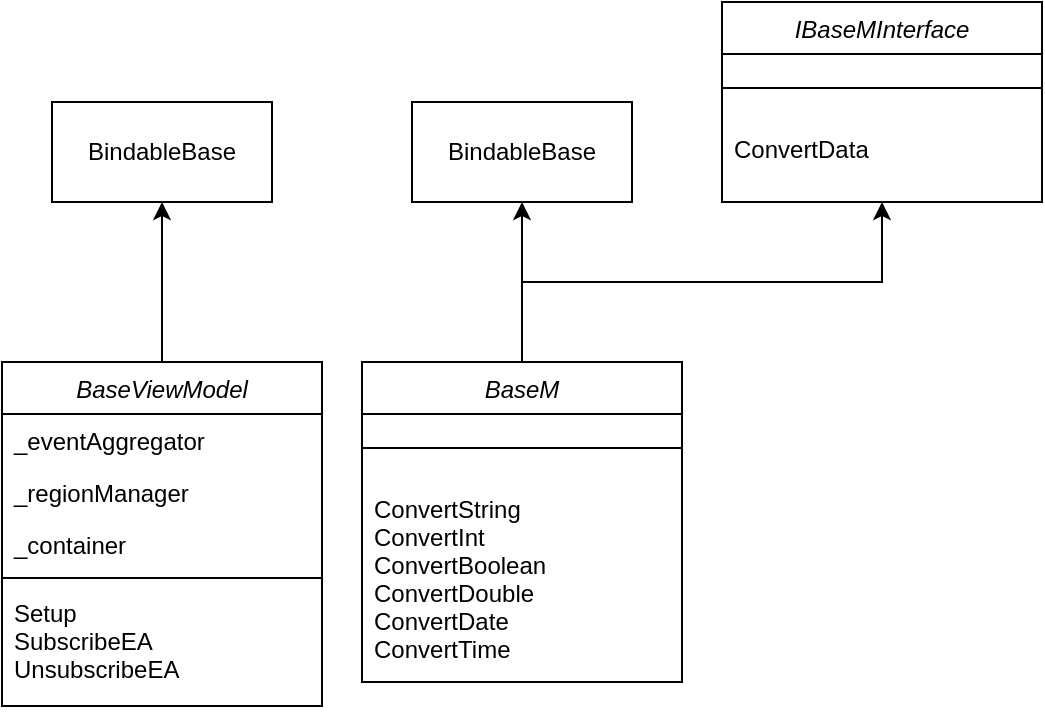<mxfile version="21.0.8" type="device" pages="4"><diagram id="_eJLfXRv-BjIJgXZptVI" name="Base"><mxGraphModel dx="1434" dy="764" grid="1" gridSize="10" guides="1" tooltips="1" connect="1" arrows="1" fold="1" page="1" pageScale="1" pageWidth="827" pageHeight="1169" math="0" shadow="0"><root><mxCell id="0"/><mxCell id="1" parent="0"/><mxCell id="w2TyZyt51sEfJg1EWqM9-2" style="edgeStyle=orthogonalEdgeStyle;rounded=0;orthogonalLoop=1;jettySize=auto;html=1;exitX=0.5;exitY=0;exitDx=0;exitDy=0;entryX=0.5;entryY=1;entryDx=0;entryDy=0;" parent="1" source="r3Elkl4v1qjS259dsGQZ-1" target="w2TyZyt51sEfJg1EWqM9-1" edge="1"><mxGeometry relative="1" as="geometry"/></mxCell><mxCell id="r3Elkl4v1qjS259dsGQZ-1" value="BaseViewModel" style="swimlane;fontStyle=2;align=center;verticalAlign=top;childLayout=stackLayout;horizontal=1;startSize=26;horizontalStack=0;resizeParent=1;resizeLast=0;collapsible=1;marginBottom=0;rounded=0;shadow=0;strokeWidth=1;" parent="1" vertex="1"><mxGeometry x="40" y="320" width="160" height="172" as="geometry"><mxRectangle x="230" y="140" width="160" height="26" as="alternateBounds"/></mxGeometry></mxCell><mxCell id="r3Elkl4v1qjS259dsGQZ-2" value="_eventAggregator" style="text;align=left;verticalAlign=top;spacingLeft=4;spacingRight=4;overflow=hidden;rotatable=0;points=[[0,0.5],[1,0.5]];portConstraint=eastwest;" parent="r3Elkl4v1qjS259dsGQZ-1" vertex="1"><mxGeometry y="26" width="160" height="26" as="geometry"/></mxCell><mxCell id="r3Elkl4v1qjS259dsGQZ-3" value="_regionManager" style="text;align=left;verticalAlign=top;spacingLeft=4;spacingRight=4;overflow=hidden;rotatable=0;points=[[0,0.5],[1,0.5]];portConstraint=eastwest;rounded=0;shadow=0;html=0;" parent="r3Elkl4v1qjS259dsGQZ-1" vertex="1"><mxGeometry y="52" width="160" height="26" as="geometry"/></mxCell><mxCell id="r3Elkl4v1qjS259dsGQZ-4" value="_container" style="text;align=left;verticalAlign=top;spacingLeft=4;spacingRight=4;overflow=hidden;rotatable=0;points=[[0,0.5],[1,0.5]];portConstraint=eastwest;rounded=0;shadow=0;html=0;" parent="r3Elkl4v1qjS259dsGQZ-1" vertex="1"><mxGeometry y="78" width="160" height="26" as="geometry"/></mxCell><mxCell id="r3Elkl4v1qjS259dsGQZ-5" value="" style="line;html=1;strokeWidth=1;align=left;verticalAlign=middle;spacingTop=-1;spacingLeft=3;spacingRight=3;rotatable=0;labelPosition=right;points=[];portConstraint=eastwest;" parent="r3Elkl4v1qjS259dsGQZ-1" vertex="1"><mxGeometry y="104" width="160" height="8" as="geometry"/></mxCell><mxCell id="r3Elkl4v1qjS259dsGQZ-6" value="Setup&#10;SubscribeEA&#10;UnsubscribeEA" style="text;align=left;verticalAlign=top;spacingLeft=4;spacingRight=4;overflow=hidden;rotatable=0;points=[[0,0.5],[1,0.5]];portConstraint=eastwest;" parent="r3Elkl4v1qjS259dsGQZ-1" vertex="1"><mxGeometry y="112" width="160" height="60" as="geometry"/></mxCell><mxCell id="r3Elkl4v1qjS259dsGQZ-7" style="edgeStyle=orthogonalEdgeStyle;rounded=0;orthogonalLoop=1;jettySize=auto;html=1;exitX=0.5;exitY=1;exitDx=0;exitDy=0;entryX=0.499;entryY=0.997;entryDx=0;entryDy=0;entryPerimeter=0;" parent="r3Elkl4v1qjS259dsGQZ-1" source="r3Elkl4v1qjS259dsGQZ-1" target="r3Elkl4v1qjS259dsGQZ-6" edge="1"><mxGeometry relative="1" as="geometry"/></mxCell><mxCell id="w2TyZyt51sEfJg1EWqM9-1" value="BindableBase" style="html=1;whiteSpace=wrap;" parent="1" vertex="1"><mxGeometry x="65" y="190" width="110" height="50" as="geometry"/></mxCell><mxCell id="X6GSuesS7DLWxz3LvfPB-8" style="rounded=0;orthogonalLoop=1;jettySize=auto;html=1;exitX=0.5;exitY=0;exitDx=0;exitDy=0;entryX=0.5;entryY=1;entryDx=0;entryDy=0;" parent="1" source="X6GSuesS7DLWxz3LvfPB-1" target="X6GSuesS7DLWxz3LvfPB-9" edge="1"><mxGeometry relative="1" as="geometry"><mxPoint x="300" y="270" as="targetPoint"/></mxGeometry></mxCell><mxCell id="X6GSuesS7DLWxz3LvfPB-12" style="edgeStyle=orthogonalEdgeStyle;rounded=0;orthogonalLoop=1;jettySize=auto;html=1;exitX=0.5;exitY=0;exitDx=0;exitDy=0;" parent="1" source="X6GSuesS7DLWxz3LvfPB-1" edge="1"><mxGeometry relative="1" as="geometry"><mxPoint x="480" y="240" as="targetPoint"/><Array as="points"><mxPoint x="300" y="280"/><mxPoint x="480" y="280"/></Array></mxGeometry></mxCell><mxCell id="X6GSuesS7DLWxz3LvfPB-1" value="BaseM" style="swimlane;fontStyle=2;align=center;verticalAlign=top;childLayout=stackLayout;horizontal=1;startSize=26;horizontalStack=0;resizeParent=1;resizeLast=0;collapsible=1;marginBottom=0;rounded=0;shadow=0;strokeWidth=1;" parent="1" vertex="1"><mxGeometry x="220" y="320" width="160" height="160" as="geometry"><mxRectangle x="230" y="140" width="160" height="26" as="alternateBounds"/></mxGeometry></mxCell><mxCell id="X6GSuesS7DLWxz3LvfPB-5" value="" style="line;html=1;strokeWidth=1;align=left;verticalAlign=middle;spacingTop=-1;spacingLeft=3;spacingRight=3;rotatable=0;labelPosition=right;points=[];portConstraint=eastwest;" parent="X6GSuesS7DLWxz3LvfPB-1" vertex="1"><mxGeometry y="26" width="160" height="34" as="geometry"/></mxCell><mxCell id="X6GSuesS7DLWxz3LvfPB-6" value="ConvertString&#10;ConvertInt&#10;ConvertBoolean&#10;ConvertDouble&#10;ConvertDate&#10;ConvertTime&#10;" style="text;align=left;verticalAlign=top;spacingLeft=4;spacingRight=4;overflow=hidden;rotatable=0;points=[[0,0.5],[1,0.5]];portConstraint=eastwest;" parent="X6GSuesS7DLWxz3LvfPB-1" vertex="1"><mxGeometry y="60" width="160" height="90" as="geometry"/></mxCell><mxCell id="X6GSuesS7DLWxz3LvfPB-9" value="BindableBase" style="html=1;whiteSpace=wrap;" parent="1" vertex="1"><mxGeometry x="245" y="190" width="110" height="50" as="geometry"/></mxCell><mxCell id="X6GSuesS7DLWxz3LvfPB-13" value="IBaseMInterface" style="swimlane;fontStyle=2;align=center;verticalAlign=top;childLayout=stackLayout;horizontal=1;startSize=26;horizontalStack=0;resizeParent=1;resizeLast=0;collapsible=1;marginBottom=0;rounded=0;shadow=0;strokeWidth=1;" parent="1" vertex="1"><mxGeometry x="400" y="140" width="160" height="100" as="geometry"><mxRectangle x="230" y="140" width="160" height="26" as="alternateBounds"/></mxGeometry></mxCell><mxCell id="X6GSuesS7DLWxz3LvfPB-17" value="" style="line;html=1;strokeWidth=1;align=left;verticalAlign=middle;spacingTop=-1;spacingLeft=3;spacingRight=3;rotatable=0;labelPosition=right;points=[];portConstraint=eastwest;" parent="X6GSuesS7DLWxz3LvfPB-13" vertex="1"><mxGeometry y="26" width="160" height="34" as="geometry"/></mxCell><mxCell id="X6GSuesS7DLWxz3LvfPB-18" value="ConvertData" style="text;align=left;verticalAlign=top;spacingLeft=4;spacingRight=4;overflow=hidden;rotatable=0;points=[[0,0.5],[1,0.5]];portConstraint=eastwest;" parent="X6GSuesS7DLWxz3LvfPB-13" vertex="1"><mxGeometry y="60" width="160" height="30" as="geometry"/></mxCell></root></mxGraphModel></diagram><diagram id="C5RBs43oDa-KdzZeNtuy" name="Config"><mxGraphModel dx="2261" dy="764" grid="1" gridSize="10" guides="1" tooltips="1" connect="1" arrows="1" fold="1" page="1" pageScale="1" pageWidth="827" pageHeight="1169" math="0" shadow="0"><root><mxCell id="WIyWlLk6GJQsqaUBKTNV-0"/><mxCell id="WIyWlLk6GJQsqaUBKTNV-1" parent="WIyWlLk6GJQsqaUBKTNV-0"/><mxCell id="7vmf2thyZdGu8innHG1d-2" value="View" style="shape=umlFrame;whiteSpace=wrap;html=1;pointerEvents=0;" parent="WIyWlLk6GJQsqaUBKTNV-1" vertex="1"><mxGeometry x="-270" y="323" width="1060" height="257" as="geometry"/></mxCell><mxCell id="zkfFHV4jXpPFQw0GAbJ--6" value="ClientTimeViewModel" style="swimlane;fontStyle=0;align=center;verticalAlign=top;childLayout=stackLayout;horizontal=1;startSize=26;horizontalStack=0;resizeParent=1;resizeLast=0;collapsible=1;marginBottom=0;rounded=0;shadow=0;strokeWidth=1;" parent="WIyWlLk6GJQsqaUBKTNV-1" vertex="1"><mxGeometry x="240" y="360" width="160" height="210" as="geometry"><mxRectangle x="130" y="380" width="160" height="26" as="alternateBounds"/></mxGeometry></mxCell><mxCell id="zkfFHV4jXpPFQw0GAbJ--7" value="GridImage&#10;UserStateListCount&#10;UserStateModel&#10;TopDataModelList&#10;TimeList&#10;ButtonCommand" style="text;align=left;verticalAlign=top;spacingLeft=4;spacingRight=4;overflow=hidden;rotatable=0;points=[[0,0.5],[1,0.5]];portConstraint=eastwest;" parent="zkfFHV4jXpPFQw0GAbJ--6" vertex="1"><mxGeometry y="26" width="160" height="94" as="geometry"/></mxCell><mxCell id="zkfFHV4jXpPFQw0GAbJ--9" value="" style="line;html=1;strokeWidth=1;align=left;verticalAlign=middle;spacingTop=-1;spacingLeft=3;spacingRight=3;rotatable=0;labelPosition=right;points=[];portConstraint=eastwest;" parent="zkfFHV4jXpPFQw0GAbJ--6" vertex="1"><mxGeometry y="120" width="160" height="20" as="geometry"/></mxCell><mxCell id="zkfFHV4jXpPFQw0GAbJ--10" value="DataSetting&#10;TopDataListSetting&#10;UserStateSetting&#10;" style="text;align=left;verticalAlign=top;spacingLeft=4;spacingRight=4;overflow=hidden;rotatable=0;points=[[0,0.5],[1,0.5]];portConstraint=eastwest;fontStyle=0" parent="zkfFHV4jXpPFQw0GAbJ--6" vertex="1"><mxGeometry y="140" width="160" height="70" as="geometry"/></mxCell><mxCell id="zkfFHV4jXpPFQw0GAbJ--13" value="ServerManageViewModel" style="swimlane;fontStyle=0;align=center;verticalAlign=top;childLayout=stackLayout;horizontal=1;startSize=26;horizontalStack=0;resizeParent=1;resizeLast=0;collapsible=1;marginBottom=0;rounded=0;shadow=0;strokeWidth=1;" parent="WIyWlLk6GJQsqaUBKTNV-1" vertex="1"><mxGeometry x="420" y="360" width="160" height="210" as="geometry"><mxRectangle x="340" y="380" width="170" height="26" as="alternateBounds"/></mxGeometry></mxCell><mxCell id="zkfFHV4jXpPFQw0GAbJ--14" value="GridImage&#10;UserStateListCount&#10;UserStateModel&#10;TopLeftDataModelList&#10;TopRightDataModelList&#10;ButtonCommand&#10;" style="text;align=left;verticalAlign=top;spacingLeft=4;spacingRight=4;overflow=hidden;rotatable=0;points=[[0,0.5],[1,0.5]];portConstraint=eastwest;" parent="zkfFHV4jXpPFQw0GAbJ--13" vertex="1"><mxGeometry y="26" width="160" height="94" as="geometry"/></mxCell><mxCell id="zkfFHV4jXpPFQw0GAbJ--15" value="" style="line;html=1;strokeWidth=1;align=left;verticalAlign=middle;spacingTop=-1;spacingLeft=3;spacingRight=3;rotatable=0;labelPosition=right;points=[];portConstraint=eastwest;" parent="zkfFHV4jXpPFQw0GAbJ--13" vertex="1"><mxGeometry y="120" width="160" height="10" as="geometry"/></mxCell><mxCell id="QgJOlpgBJmkXs57ZuiGi-0" value="DataSetting&#10;TopLeftDataListSetting&#10;TopRightDataListSetting&#10;UserStateSetting" style="text;align=left;verticalAlign=top;spacingLeft=4;spacingRight=4;overflow=hidden;rotatable=0;points=[[0,0.5],[1,0.5]];portConstraint=eastwest;fontStyle=0" parent="zkfFHV4jXpPFQw0GAbJ--13" vertex="1"><mxGeometry y="130" width="160" height="80" as="geometry"/></mxCell><mxCell id="QgJOlpgBJmkXs57ZuiGi-1" value="SmsSettingViewModel" style="swimlane;fontStyle=0;align=center;verticalAlign=top;childLayout=stackLayout;horizontal=1;startSize=26;horizontalStack=0;resizeParent=1;resizeLast=0;collapsible=1;marginBottom=0;rounded=0;shadow=0;strokeWidth=1;" parent="WIyWlLk6GJQsqaUBKTNV-1" vertex="1"><mxGeometry x="60" y="360" width="160" height="200" as="geometry"><mxRectangle x="340" y="380" width="170" height="26" as="alternateBounds"/></mxGeometry></mxCell><mxCell id="QgJOlpgBJmkXs57ZuiGi-2" value="GridImage&#10;SnsListCount&#10;SnsListModel&#10;SnsReceiverModel&#10;TopDataModelList&#10;SearchButtonCommand" style="text;align=left;verticalAlign=top;spacingLeft=4;spacingRight=4;overflow=hidden;rotatable=0;points=[[0,0.5],[1,0.5]];portConstraint=eastwest;" parent="QgJOlpgBJmkXs57ZuiGi-1" vertex="1"><mxGeometry y="26" width="160" height="84" as="geometry"/></mxCell><mxCell id="QgJOlpgBJmkXs57ZuiGi-3" value="" style="line;html=1;strokeWidth=1;align=left;verticalAlign=middle;spacingTop=-1;spacingLeft=3;spacingRight=3;rotatable=0;labelPosition=right;points=[];portConstraint=eastwest;" parent="QgJOlpgBJmkXs57ZuiGi-1" vertex="1"><mxGeometry y="110" width="160" height="20" as="geometry"/></mxCell><mxCell id="QgJOlpgBJmkXs57ZuiGi-4" value="TopDataListSetting&#10;SnsSetting&#10;GetSnsList&#10;GetSnsReciver" style="text;align=left;verticalAlign=top;spacingLeft=4;spacingRight=4;overflow=hidden;rotatable=0;points=[[0,0.5],[1,0.5]];portConstraint=eastwest;fontStyle=0" parent="QgJOlpgBJmkXs57ZuiGi-1" vertex="1"><mxGeometry y="130" width="160" height="60" as="geometry"/></mxCell><mxCell id="QgJOlpgBJmkXs57ZuiGi-6" value="StationGroupViewModel" style="swimlane;fontStyle=0;align=center;verticalAlign=top;childLayout=stackLayout;horizontal=1;startSize=26;horizontalStack=0;resizeParent=1;resizeLast=0;collapsible=1;marginBottom=0;rounded=0;shadow=0;strokeWidth=1;" parent="WIyWlLk6GJQsqaUBKTNV-1" vertex="1"><mxGeometry x="-220" y="360" width="260" height="160" as="geometry"><mxRectangle x="340" y="380" width="170" height="26" as="alternateBounds"/></mxGeometry></mxCell><mxCell id="QgJOlpgBJmkXs57ZuiGi-7" value="ScreenList&#10;ScreenTree&#10;OldSelectedItem&#10;ScreenTreeViewItemSelectedButtonCommand" style="text;align=left;verticalAlign=top;spacingLeft=4;spacingRight=4;overflow=hidden;rotatable=0;points=[[0,0.5],[1,0.5]];portConstraint=eastwest;" parent="QgJOlpgBJmkXs57ZuiGi-6" vertex="1"><mxGeometry y="26" width="260" height="64" as="geometry"/></mxCell><mxCell id="QgJOlpgBJmkXs57ZuiGi-8" value="" style="line;html=1;strokeWidth=1;align=left;verticalAlign=middle;spacingTop=-1;spacingLeft=3;spacingRight=3;rotatable=0;labelPosition=right;points=[];portConstraint=eastwest;" parent="QgJOlpgBJmkXs57ZuiGi-6" vertex="1"><mxGeometry y="90" width="260" height="20" as="geometry"/></mxCell><mxCell id="QgJOlpgBJmkXs57ZuiGi-9" value="ScreenListSetting&#10;ScreenTreeViewItemSelectedButton" style="text;align=left;verticalAlign=top;spacingLeft=4;spacingRight=4;overflow=hidden;rotatable=0;points=[[0,0.5],[1,0.5]];portConstraint=eastwest;fontStyle=0" parent="QgJOlpgBJmkXs57ZuiGi-6" vertex="1"><mxGeometry y="110" width="260" height="40" as="geometry"/></mxCell><mxCell id="QgJOlpgBJmkXs57ZuiGi-12" value="UserStateViewModel" style="swimlane;fontStyle=0;align=center;verticalAlign=top;childLayout=stackLayout;horizontal=1;startSize=26;horizontalStack=0;resizeParent=1;resizeLast=0;collapsible=1;marginBottom=0;rounded=0;shadow=0;strokeWidth=1;" parent="WIyWlLk6GJQsqaUBKTNV-1" vertex="1"><mxGeometry x="600" y="360" width="160" height="180" as="geometry"><mxRectangle x="340" y="380" width="170" height="26" as="alternateBounds"/></mxGeometry></mxCell><mxCell id="QgJOlpgBJmkXs57ZuiGi-13" value="GridImage&#10;UserStateListCount&#10;UserStateModel&#10;TopDataModelList&#10;ButtonCommand" style="text;align=left;verticalAlign=top;spacingLeft=4;spacingRight=4;overflow=hidden;rotatable=0;points=[[0,0.5],[1,0.5]];portConstraint=eastwest;" parent="QgJOlpgBJmkXs57ZuiGi-12" vertex="1"><mxGeometry y="26" width="160" height="74" as="geometry"/></mxCell><mxCell id="QgJOlpgBJmkXs57ZuiGi-14" value="" style="line;html=1;strokeWidth=1;align=left;verticalAlign=middle;spacingTop=-1;spacingLeft=3;spacingRight=3;rotatable=0;labelPosition=right;points=[];portConstraint=eastwest;" parent="QgJOlpgBJmkXs57ZuiGi-12" vertex="1"><mxGeometry y="100" width="160" height="20" as="geometry"/></mxCell><mxCell id="QgJOlpgBJmkXs57ZuiGi-15" value="TopDataListSetting&#10;UserStateSetting&#10;Setup&#10;" style="text;align=left;verticalAlign=top;spacingLeft=4;spacingRight=4;overflow=hidden;rotatable=0;points=[[0,0.5],[1,0.5]];portConstraint=eastwest;fontStyle=0" parent="QgJOlpgBJmkXs57ZuiGi-12" vertex="1"><mxGeometry y="120" width="160" height="60" as="geometry"/></mxCell><mxCell id="-N5WH8XWgSfeYx9TtNAY-1" value="ConfigMainViewmodel" style="swimlane;fontStyle=0;align=center;verticalAlign=top;childLayout=stackLayout;horizontal=1;startSize=26;horizontalStack=0;resizeParent=1;resizeLast=0;collapsible=1;marginBottom=0;rounded=0;shadow=0;strokeWidth=1;" parent="WIyWlLk6GJQsqaUBKTNV-1" vertex="1"><mxGeometry x="850" y="360" width="160" height="180" as="geometry"><mxRectangle x="340" y="380" width="170" height="26" as="alternateBounds"/></mxGeometry></mxCell><mxCell id="-N5WH8XWgSfeYx9TtNAY-2" value="ScreenNo&#10;SettingView&#10;GroupList" style="text;align=left;verticalAlign=top;spacingLeft=4;spacingRight=4;overflow=hidden;rotatable=0;points=[[0,0.5],[1,0.5]];portConstraint=eastwest;" parent="-N5WH8XWgSfeYx9TtNAY-1" vertex="1"><mxGeometry y="26" width="160" height="54" as="geometry"/></mxCell><mxCell id="-N5WH8XWgSfeYx9TtNAY-3" value="" style="line;html=1;strokeWidth=1;align=left;verticalAlign=middle;spacingTop=-1;spacingLeft=3;spacingRight=3;rotatable=0;labelPosition=right;points=[];portConstraint=eastwest;" parent="-N5WH8XWgSfeYx9TtNAY-1" vertex="1"><mxGeometry y="80" width="160" height="10" as="geometry"/></mxCell><mxCell id="-N5WH8XWgSfeYx9TtNAY-4" value="Setup&#10;SelectScreenList&#10;SelectScreen&#10;SubscribeEA&#10;UnsubscribeEA" style="text;align=left;verticalAlign=top;spacingLeft=4;spacingRight=4;overflow=hidden;rotatable=0;points=[[0,0.5],[1,0.5]];portConstraint=eastwest;fontStyle=0" parent="-N5WH8XWgSfeYx9TtNAY-1" vertex="1"><mxGeometry y="90" width="160" height="80" as="geometry"/></mxCell><mxCell id="I9JRubNKnZaZA9rFf80h-0" value="DeviceScheduleModel" style="swimlane;fontStyle=0;align=center;verticalAlign=top;childLayout=stackLayout;horizontal=1;startSize=26;horizontalStack=0;resizeParent=1;resizeLast=0;collapsible=1;marginBottom=0;rounded=0;shadow=0;strokeWidth=1;" parent="WIyWlLk6GJQsqaUBKTNV-1" vertex="1"><mxGeometry x="-220" y="700" width="150" height="250" as="geometry"><mxRectangle x="340" y="380" width="170" height="26" as="alternateBounds"/></mxGeometry></mxCell><mxCell id="I9JRubNKnZaZA9rFf80h-1" value="No&#10;Date&#10;DeviceNo&#10;StartTime&#10;EndTime&#10;ErrorValue&#10;SettingValue&#10;MaxValue&#10;MinValue&#10;SettingMode&#10;SmsReceiveNo" style="text;align=left;verticalAlign=top;spacingLeft=4;spacingRight=4;overflow=hidden;rotatable=0;points=[[0,0.5],[1,0.5]];portConstraint=eastwest;" parent="I9JRubNKnZaZA9rFf80h-0" vertex="1"><mxGeometry y="26" width="150" height="164" as="geometry"/></mxCell><mxCell id="I9JRubNKnZaZA9rFf80h-2" value="" style="line;html=1;strokeWidth=1;align=left;verticalAlign=middle;spacingTop=-1;spacingLeft=3;spacingRight=3;rotatable=0;labelPosition=right;points=[];portConstraint=eastwest;" parent="I9JRubNKnZaZA9rFf80h-0" vertex="1"><mxGeometry y="190" width="150" height="20" as="geometry"/></mxCell><mxCell id="I9JRubNKnZaZA9rFf80h-3" value="ConvertData" style="text;align=left;verticalAlign=top;spacingLeft=4;spacingRight=4;overflow=hidden;rotatable=0;points=[[0,0.5],[1,0.5]];portConstraint=eastwest;fontStyle=0" parent="I9JRubNKnZaZA9rFf80h-0" vertex="1"><mxGeometry y="210" width="150" height="40" as="geometry"/></mxCell><mxCell id="I9JRubNKnZaZA9rFf80h-4" value="IoScheduleModel" style="swimlane;fontStyle=0;align=center;verticalAlign=top;childLayout=stackLayout;horizontal=1;startSize=26;horizontalStack=0;resizeParent=1;resizeLast=0;collapsible=1;marginBottom=0;rounded=0;shadow=0;strokeWidth=1;" parent="WIyWlLk6GJQsqaUBKTNV-1" vertex="1"><mxGeometry x="-50" y="700" width="130" height="180" as="geometry"><mxRectangle x="340" y="380" width="170" height="26" as="alternateBounds"/></mxGeometry></mxCell><mxCell id="I9JRubNKnZaZA9rFf80h-5" value="No&#10;Section&#10;IoNo&#10;Date&#10;StartTime&#10;EndTime" style="text;align=left;verticalAlign=top;spacingLeft=4;spacingRight=4;overflow=hidden;rotatable=0;points=[[0,0.5],[1,0.5]];portConstraint=eastwest;" parent="I9JRubNKnZaZA9rFf80h-4" vertex="1"><mxGeometry y="26" width="130" height="94" as="geometry"/></mxCell><mxCell id="I9JRubNKnZaZA9rFf80h-6" value="" style="line;html=1;strokeWidth=1;align=left;verticalAlign=middle;spacingTop=-1;spacingLeft=3;spacingRight=3;rotatable=0;labelPosition=right;points=[];portConstraint=eastwest;" parent="I9JRubNKnZaZA9rFf80h-4" vertex="1"><mxGeometry y="120" width="130" height="20" as="geometry"/></mxCell><mxCell id="I9JRubNKnZaZA9rFf80h-7" value="ConvertData" style="text;align=left;verticalAlign=top;spacingLeft=4;spacingRight=4;overflow=hidden;rotatable=0;points=[[0,0.5],[1,0.5]];portConstraint=eastwest;fontStyle=0" parent="I9JRubNKnZaZA9rFf80h-4" vertex="1"><mxGeometry y="140" width="130" height="40" as="geometry"/></mxCell><mxCell id="UGgAkM9ZJTho1c1fAXAJ-15" style="edgeStyle=orthogonalEdgeStyle;rounded=0;orthogonalLoop=1;jettySize=auto;html=1;exitX=0.5;exitY=0;exitDx=0;exitDy=0;entryX=0.25;entryY=1;entryDx=0;entryDy=0;strokeColor=#2200FF;" edge="1" parent="WIyWlLk6GJQsqaUBKTNV-1" source="I9JRubNKnZaZA9rFf80h-12" target="QgJOlpgBJmkXs57ZuiGi-1"><mxGeometry relative="1" as="geometry"><Array as="points"><mxPoint x="145" y="610"/><mxPoint x="100" y="610"/></Array></mxGeometry></mxCell><mxCell id="I9JRubNKnZaZA9rFf80h-12" value="SnsModel" style="swimlane;fontStyle=0;align=center;verticalAlign=top;childLayout=stackLayout;horizontal=1;startSize=26;horizontalStack=0;resizeParent=1;resizeLast=0;collapsible=1;marginBottom=0;rounded=0;shadow=0;strokeWidth=1;" parent="WIyWlLk6GJQsqaUBKTNV-1" vertex="1"><mxGeometry x="100" y="700" width="90" height="90" as="geometry"><mxRectangle x="340" y="380" width="170" height="26" as="alternateBounds"/></mxGeometry></mxCell><mxCell id="I9JRubNKnZaZA9rFf80h-13" value="SnsTable" style="text;align=left;verticalAlign=top;spacingLeft=4;spacingRight=4;overflow=hidden;rotatable=0;points=[[0,0.5],[1,0.5]];portConstraint=eastwest;" parent="I9JRubNKnZaZA9rFf80h-12" vertex="1"><mxGeometry y="26" width="90" height="34" as="geometry"/></mxCell><mxCell id="I9JRubNKnZaZA9rFf80h-14" value="" style="line;html=1;strokeWidth=1;align=left;verticalAlign=middle;spacingTop=-1;spacingLeft=3;spacingRight=3;rotatable=0;labelPosition=right;points=[];portConstraint=eastwest;" parent="I9JRubNKnZaZA9rFf80h-12" vertex="1"><mxGeometry y="60" width="90" height="20" as="geometry"/></mxCell><mxCell id="UGgAkM9ZJTho1c1fAXAJ-7" style="edgeStyle=orthogonalEdgeStyle;rounded=0;orthogonalLoop=1;jettySize=auto;html=1;entryX=0.5;entryY=1;entryDx=0;entryDy=0;strokeColor=#FF0303;" edge="1" parent="WIyWlLk6GJQsqaUBKTNV-1" source="I9JRubNKnZaZA9rFf80h-16" target="zkfFHV4jXpPFQw0GAbJ--6"><mxGeometry relative="1" as="geometry"><Array as="points"><mxPoint x="265" y="600"/><mxPoint x="320" y="600"/></Array></mxGeometry></mxCell><mxCell id="UGgAkM9ZJTho1c1fAXAJ-10" style="edgeStyle=orthogonalEdgeStyle;rounded=0;orthogonalLoop=1;jettySize=auto;html=1;exitX=0.5;exitY=0;exitDx=0;exitDy=0;strokeColor=#FF1231;" edge="1" parent="WIyWlLk6GJQsqaUBKTNV-1" source="I9JRubNKnZaZA9rFf80h-16"><mxGeometry relative="1" as="geometry"><mxPoint x="504" y="571" as="targetPoint"/><Array as="points"><mxPoint x="265" y="600"/><mxPoint x="504" y="600"/></Array></mxGeometry></mxCell><mxCell id="UGgAkM9ZJTho1c1fAXAJ-13" style="edgeStyle=orthogonalEdgeStyle;rounded=0;orthogonalLoop=1;jettySize=auto;html=1;exitX=0.5;exitY=0;exitDx=0;exitDy=0;entryX=0.5;entryY=1;entryDx=0;entryDy=0;strokeColor=#FF171F;" edge="1" parent="WIyWlLk6GJQsqaUBKTNV-1" source="I9JRubNKnZaZA9rFf80h-16" target="QgJOlpgBJmkXs57ZuiGi-1"><mxGeometry relative="1" as="geometry"><Array as="points"><mxPoint x="265" y="600"/><mxPoint x="140" y="600"/></Array></mxGeometry></mxCell><mxCell id="UGgAkM9ZJTho1c1fAXAJ-21" style="edgeStyle=orthogonalEdgeStyle;rounded=0;orthogonalLoop=1;jettySize=auto;html=1;exitX=0.5;exitY=0;exitDx=0;exitDy=0;entryX=0.513;entryY=1;entryDx=0;entryDy=0;entryPerimeter=0;strokeColor=#FF1231;" edge="1" parent="WIyWlLk6GJQsqaUBKTNV-1" source="I9JRubNKnZaZA9rFf80h-16" target="QgJOlpgBJmkXs57ZuiGi-15"><mxGeometry relative="1" as="geometry"><Array as="points"><mxPoint x="265" y="600"/><mxPoint x="682" y="600"/></Array></mxGeometry></mxCell><mxCell id="I9JRubNKnZaZA9rFf80h-16" value="TopDataModel" style="swimlane;fontStyle=0;align=center;verticalAlign=top;childLayout=stackLayout;horizontal=1;startSize=26;horizontalStack=0;resizeParent=1;resizeLast=0;collapsible=1;marginBottom=0;rounded=0;shadow=0;strokeWidth=1;" parent="WIyWlLk6GJQsqaUBKTNV-1" vertex="1"><mxGeometry x="210" y="700" width="110" height="130" as="geometry"><mxRectangle x="340" y="380" width="170" height="26" as="alternateBounds"/></mxGeometry></mxCell><mxCell id="I9JRubNKnZaZA9rFf80h-17" value="HeaderName&#10;HeaderWidth&#10;ContentName&#10;ContentWidth" style="text;align=left;verticalAlign=top;spacingLeft=4;spacingRight=4;overflow=hidden;rotatable=0;points=[[0,0.5],[1,0.5]];portConstraint=eastwest;" parent="I9JRubNKnZaZA9rFf80h-16" vertex="1"><mxGeometry y="26" width="110" height="74" as="geometry"/></mxCell><mxCell id="I9JRubNKnZaZA9rFf80h-18" value="" style="line;html=1;strokeWidth=1;align=left;verticalAlign=middle;spacingTop=-1;spacingLeft=3;spacingRight=3;rotatable=0;labelPosition=right;points=[];portConstraint=eastwest;" parent="I9JRubNKnZaZA9rFf80h-16" vertex="1"><mxGeometry y="100" width="110" height="20" as="geometry"/></mxCell><mxCell id="I9JRubNKnZaZA9rFf80h-20" value="VoiceModel" style="swimlane;fontStyle=0;align=center;verticalAlign=top;childLayout=stackLayout;horizontal=1;startSize=26;horizontalStack=0;resizeParent=1;resizeLast=0;collapsible=1;marginBottom=0;rounded=0;shadow=0;strokeWidth=1;" parent="WIyWlLk6GJQsqaUBKTNV-1" vertex="1"><mxGeometry x="340" y="700" width="100" height="170" as="geometry"><mxRectangle x="340" y="380" width="170" height="26" as="alternateBounds"/></mxGeometry></mxCell><mxCell id="I9JRubNKnZaZA9rFf80h-21" value="No&#10;Title&#10;VoiceNo&#10;Memo&#10;Remark" style="text;align=left;verticalAlign=top;spacingLeft=4;spacingRight=4;overflow=hidden;rotatable=0;points=[[0,0.5],[1,0.5]];portConstraint=eastwest;" parent="I9JRubNKnZaZA9rFf80h-20" vertex="1"><mxGeometry y="26" width="100" height="84" as="geometry"/></mxCell><mxCell id="I9JRubNKnZaZA9rFf80h-22" value="" style="line;html=1;strokeWidth=1;align=left;verticalAlign=middle;spacingTop=-1;spacingLeft=3;spacingRight=3;rotatable=0;labelPosition=right;points=[];portConstraint=eastwest;" parent="I9JRubNKnZaZA9rFf80h-20" vertex="1"><mxGeometry y="110" width="100" height="20" as="geometry"/></mxCell><mxCell id="I9JRubNKnZaZA9rFf80h-30" value="ConvertData" style="text;align=left;verticalAlign=top;spacingLeft=4;spacingRight=4;overflow=hidden;rotatable=0;points=[[0,0.5],[1,0.5]];portConstraint=eastwest;fontStyle=0" parent="I9JRubNKnZaZA9rFf80h-20" vertex="1"><mxGeometry y="130" width="100" height="40" as="geometry"/></mxCell><mxCell id="I9JRubNKnZaZA9rFf80h-25" value="VoiceScheDuleModel" style="swimlane;fontStyle=0;align=center;verticalAlign=top;childLayout=stackLayout;horizontal=1;startSize=26;horizontalStack=0;resizeParent=1;resizeLast=0;collapsible=1;marginBottom=0;rounded=0;shadow=0;strokeWidth=1;" parent="WIyWlLk6GJQsqaUBKTNV-1" vertex="1"><mxGeometry x="460" y="700" width="150" height="150" as="geometry"><mxRectangle x="340" y="380" width="170" height="26" as="alternateBounds"/></mxGeometry></mxCell><mxCell id="I9JRubNKnZaZA9rFf80h-26" value="No&#10;Section&#10;Time&#10;VoiceNo" style="text;align=left;verticalAlign=top;spacingLeft=4;spacingRight=4;overflow=hidden;rotatable=0;points=[[0,0.5],[1,0.5]];portConstraint=eastwest;" parent="I9JRubNKnZaZA9rFf80h-25" vertex="1"><mxGeometry y="26" width="150" height="64" as="geometry"/></mxCell><mxCell id="I9JRubNKnZaZA9rFf80h-27" value="" style="line;html=1;strokeWidth=1;align=left;verticalAlign=middle;spacingTop=-1;spacingLeft=3;spacingRight=3;rotatable=0;labelPosition=right;points=[];portConstraint=eastwest;" parent="I9JRubNKnZaZA9rFf80h-25" vertex="1"><mxGeometry y="90" width="150" height="20" as="geometry"/></mxCell><mxCell id="I9JRubNKnZaZA9rFf80h-23" value="ConvertData" style="text;align=left;verticalAlign=top;spacingLeft=4;spacingRight=4;overflow=hidden;rotatable=0;points=[[0,0.5],[1,0.5]];portConstraint=eastwest;fontStyle=0" parent="I9JRubNKnZaZA9rFf80h-25" vertex="1"><mxGeometry y="110" width="150" height="40" as="geometry"/></mxCell><mxCell id="I9JRubNKnZaZA9rFf80h-31" value="Model" style="shape=umlFrame;whiteSpace=wrap;html=1;pointerEvents=0;" parent="WIyWlLk6GJQsqaUBKTNV-1" vertex="1"><mxGeometry x="-270" y="660" width="910" height="310" as="geometry"/></mxCell><mxCell id="UGgAkM9ZJTho1c1fAXAJ-18" style="edgeStyle=orthogonalEdgeStyle;rounded=0;orthogonalLoop=1;jettySize=auto;html=1;exitX=0.5;exitY=0;exitDx=0;exitDy=0;entryX=0.25;entryY=1;entryDx=0;entryDy=0;strokeColor=#FF66FF;" edge="1" parent="WIyWlLk6GJQsqaUBKTNV-1" source="UGgAkM9ZJTho1c1fAXAJ-16" target="QgJOlpgBJmkXs57ZuiGi-6"><mxGeometry relative="1" as="geometry"><Array as="points"><mxPoint x="740" y="640"/><mxPoint x="-155" y="640"/></Array></mxGeometry></mxCell><mxCell id="UGgAkM9ZJTho1c1fAXAJ-22" style="edgeStyle=orthogonalEdgeStyle;rounded=0;orthogonalLoop=1;jettySize=auto;html=1;exitX=0.5;exitY=0;exitDx=0;exitDy=0;entryX=0.5;entryY=1;entryDx=0;entryDy=0;strokeColor=#FF66FF;" edge="1" parent="WIyWlLk6GJQsqaUBKTNV-1" source="UGgAkM9ZJTho1c1fAXAJ-16" target="-N5WH8XWgSfeYx9TtNAY-1"><mxGeometry relative="1" as="geometry"><Array as="points"><mxPoint x="740" y="640"/><mxPoint x="930" y="640"/></Array></mxGeometry></mxCell><UserObject label="Protocol.Model.Common&lt;br&gt;GroupM" link="Protocol.Model.Common" id="UGgAkM9ZJTho1c1fAXAJ-16"><mxCell style="rounded=0;whiteSpace=wrap;html=1;" vertex="1" parent="WIyWlLk6GJQsqaUBKTNV-1"><mxGeometry x="660" y="700" width="160" height="60" as="geometry"/></mxCell></UserObject><mxCell id="UGgAkM9ZJTho1c1fAXAJ-20" style="edgeStyle=orthogonalEdgeStyle;rounded=0;orthogonalLoop=1;jettySize=auto;html=1;exitX=0.5;exitY=0;exitDx=0;exitDy=0;entryX=0.5;entryY=1;entryDx=0;entryDy=0;strokeColor=#00FF11;" edge="1" parent="WIyWlLk6GJQsqaUBKTNV-1" source="UGgAkM9ZJTho1c1fAXAJ-19" target="QgJOlpgBJmkXs57ZuiGi-6"><mxGeometry relative="1" as="geometry"><Array as="points"><mxPoint x="930" y="650"/><mxPoint x="-90" y="650"/></Array></mxGeometry></mxCell><UserObject label="Protocol.Model.Common&lt;br&gt;GroupTreeItem" link="Protocol.Model.Common" id="UGgAkM9ZJTho1c1fAXAJ-19"><mxCell style="rounded=0;whiteSpace=wrap;html=1;" vertex="1" parent="WIyWlLk6GJQsqaUBKTNV-1"><mxGeometry x="850" y="700" width="160" height="60" as="geometry"/></mxCell></UserObject></root></mxGraphModel></diagram><diagram id="XI_fmNdELWc048A-UGf2" name="DashBoard"><mxGraphModel dx="2620" dy="2124" grid="1" gridSize="10" guides="1" tooltips="1" connect="1" arrows="1" fold="1" page="1" pageScale="1" pageWidth="827" pageHeight="1169" math="0" shadow="0"><root><mxCell id="0"/><mxCell id="1" parent="0"/><mxCell id="glzPod6WyG4qnYx6iakp-8" value="ControlViewModel" style="swimlane;fontStyle=2;align=center;verticalAlign=top;childLayout=stackLayout;horizontal=1;startSize=26;horizontalStack=0;resizeParent=1;resizeLast=0;collapsible=1;marginBottom=0;rounded=0;shadow=0;strokeWidth=1;" parent="1" vertex="1"><mxGeometry x="1670" y="-80" width="160" height="240" as="geometry"><mxRectangle x="230" y="140" width="160" height="26" as="alternateBounds"/></mxGeometry></mxCell><mxCell id="glzPod6WyG4qnYx6iakp-9" value="AirType&#10;AirTemp&#10;AirWindType&#10;Message&#10;Door&#10;MnControlList&#10;MessageSendCommand" style="text;align=left;verticalAlign=top;spacingLeft=4;spacingRight=4;overflow=hidden;rotatable=0;points=[[0,0.5],[1,0.5]];portConstraint=eastwest;" parent="glzPod6WyG4qnYx6iakp-8" vertex="1"><mxGeometry y="26" width="160" height="104" as="geometry"/></mxCell><mxCell id="glzPod6WyG4qnYx6iakp-12" value="" style="line;html=1;strokeWidth=1;align=left;verticalAlign=middle;spacingTop=-1;spacingLeft=3;spacingRight=3;rotatable=0;labelPosition=right;points=[];portConstraint=eastwest;" parent="glzPod6WyG4qnYx6iakp-8" vertex="1"><mxGeometry y="130" width="160" height="10" as="geometry"/></mxCell><mxCell id="glzPod6WyG4qnYx6iakp-13" value="SettingList&#10;SubscribeEA&#10;UnsubscribeEA&#10;GetDeviceList&#10;GetDeviceFunctionList&#10;MessageSend" style="text;align=left;verticalAlign=top;spacingLeft=4;spacingRight=4;overflow=hidden;rotatable=0;points=[[0,0.5],[1,0.5]];portConstraint=eastwest;" parent="glzPod6WyG4qnYx6iakp-8" vertex="1"><mxGeometry y="140" width="160" height="90" as="geometry"/></mxCell><mxCell id="jEXSTxFL4IrZCUCMCwg--1" value="LightViewModel" style="swimlane;fontStyle=2;align=center;verticalAlign=top;childLayout=stackLayout;horizontal=1;startSize=26;horizontalStack=0;resizeParent=1;resizeLast=0;collapsible=1;marginBottom=0;rounded=0;shadow=0;strokeWidth=1;" parent="1" vertex="1"><mxGeometry x="1850" y="-80" width="160" height="80" as="geometry"><mxRectangle x="230" y="140" width="160" height="26" as="alternateBounds"/></mxGeometry></mxCell><mxCell id="jEXSTxFL4IrZCUCMCwg--2" value="Light" style="text;align=left;verticalAlign=top;spacingLeft=4;spacingRight=4;overflow=hidden;rotatable=0;points=[[0,0.5],[1,0.5]];portConstraint=eastwest;" parent="jEXSTxFL4IrZCUCMCwg--1" vertex="1"><mxGeometry y="26" width="160" height="24" as="geometry"/></mxCell><mxCell id="jEXSTxFL4IrZCUCMCwg--3" value="" style="line;html=1;strokeWidth=1;align=left;verticalAlign=middle;spacingTop=-1;spacingLeft=3;spacingRight=3;rotatable=0;labelPosition=right;points=[];portConstraint=eastwest;" parent="jEXSTxFL4IrZCUCMCwg--1" vertex="1"><mxGeometry y="50" width="160" height="10" as="geometry"/></mxCell><mxCell id="jEXSTxFL4IrZCUCMCwg--6" value="PowerControlViewModel" style="swimlane;fontStyle=2;align=center;verticalAlign=top;childLayout=stackLayout;horizontal=1;startSize=26;horizontalStack=0;resizeParent=1;resizeLast=0;collapsible=1;marginBottom=0;rounded=0;shadow=0;strokeWidth=1;" parent="1" vertex="1"><mxGeometry x="1470" y="-80" width="180" height="200" as="geometry"><mxRectangle x="230" y="140" width="160" height="26" as="alternateBounds"/></mxGeometry></mxCell><mxCell id="jEXSTxFL4IrZCUCMCwg--7" value="MnControlList&#10;DeviceFunctionList&#10;MouseLeftButtonUpCommand" style="text;align=left;verticalAlign=top;spacingLeft=4;spacingRight=4;overflow=hidden;rotatable=0;points=[[0,0.5],[1,0.5]];portConstraint=eastwest;" parent="jEXSTxFL4IrZCUCMCwg--6" vertex="1"><mxGeometry y="26" width="180" height="44" as="geometry"/></mxCell><mxCell id="jEXSTxFL4IrZCUCMCwg--8" value="" style="line;html=1;strokeWidth=1;align=left;verticalAlign=middle;spacingTop=-1;spacingLeft=3;spacingRight=3;rotatable=0;labelPosition=right;points=[];portConstraint=eastwest;" parent="jEXSTxFL4IrZCUCMCwg--6" vertex="1"><mxGeometry y="70" width="180" height="20" as="geometry"/></mxCell><mxCell id="jEXSTxFL4IrZCUCMCwg--9" value="SettingDevice&#10;SubscribeEA&#10;UnsubscribeEA&#10;GetDeviceList&#10;GetDeviceFunctionList&#10;DeviceJoinFunction&#10;MouseLeftButtonUp" style="text;align=left;verticalAlign=top;spacingLeft=4;spacingRight=4;overflow=hidden;rotatable=0;points=[[0,0.5],[1,0.5]];portConstraint=eastwest;" parent="jEXSTxFL4IrZCUCMCwg--6" vertex="1"><mxGeometry y="90" width="180" height="110" as="geometry"/></mxCell><mxCell id="jEXSTxFL4IrZCUCMCwg--12" value="SensorStateSubViewModel" style="swimlane;fontStyle=2;align=center;verticalAlign=top;childLayout=stackLayout;horizontal=1;startSize=26;horizontalStack=0;resizeParent=1;resizeLast=0;collapsible=1;marginBottom=0;rounded=0;shadow=0;strokeWidth=1;" parent="1" vertex="1"><mxGeometry x="2030" y="-80" width="160" height="120" as="geometry"><mxRectangle x="230" y="140" width="160" height="26" as="alternateBounds"/></mxGeometry></mxCell><mxCell id="jEXSTxFL4IrZCUCMCwg--13" value="Title&#10;Message&#10;Image&#10;Type" style="text;align=left;verticalAlign=top;spacingLeft=4;spacingRight=4;overflow=hidden;rotatable=0;points=[[0,0.5],[1,0.5]];portConstraint=eastwest;" parent="jEXSTxFL4IrZCUCMCwg--12" vertex="1"><mxGeometry y="26" width="160" height="64" as="geometry"/></mxCell><mxCell id="jEXSTxFL4IrZCUCMCwg--14" value="" style="line;html=1;strokeWidth=1;align=left;verticalAlign=middle;spacingTop=-1;spacingLeft=3;spacingRight=3;rotatable=0;labelPosition=right;points=[];portConstraint=eastwest;" parent="jEXSTxFL4IrZCUCMCwg--12" vertex="1"><mxGeometry y="90" width="160" height="10" as="geometry"/></mxCell><mxCell id="jEXSTxFL4IrZCUCMCwg--17" value="BroadcastViewModel" style="swimlane;fontStyle=2;align=center;verticalAlign=top;childLayout=stackLayout;horizontal=1;startSize=26;horizontalStack=0;resizeParent=1;resizeLast=0;collapsible=1;marginBottom=0;rounded=0;shadow=0;strokeWidth=1;" parent="1" vertex="1"><mxGeometry x="570" y="-80" width="160" height="190" as="geometry"><mxRectangle x="230" y="140" width="160" height="26" as="alternateBounds"/></mxGeometry></mxCell><mxCell id="jEXSTxFL4IrZCUCMCwg--18" value="StationList&#10;SelectStation&#10;MicButtonCommand" style="text;align=left;verticalAlign=top;spacingLeft=4;spacingRight=4;overflow=hidden;rotatable=0;points=[[0,0.5],[1,0.5]];portConstraint=eastwest;" parent="jEXSTxFL4IrZCUCMCwg--17" vertex="1"><mxGeometry y="26" width="160" height="54" as="geometry"/></mxCell><mxCell id="jEXSTxFL4IrZCUCMCwg--19" value="" style="line;html=1;strokeWidth=1;align=left;verticalAlign=middle;spacingTop=-1;spacingLeft=3;spacingRight=3;rotatable=0;labelPosition=right;points=[];portConstraint=eastwest;" parent="jEXSTxFL4IrZCUCMCwg--17" vertex="1"><mxGeometry y="80" width="160" height="10" as="geometry"/></mxCell><mxCell id="jEXSTxFL4IrZCUCMCwg--20" value="SettingList&#10;SubscribeEA&#10;UnsubscribeEA&#10;GetSelectStationGroupNo&#10;GetSelectStationNo&#10;MicButton" style="text;align=left;verticalAlign=top;spacingLeft=4;spacingRight=4;overflow=hidden;rotatable=0;points=[[0,0.5],[1,0.5]];portConstraint=eastwest;" parent="jEXSTxFL4IrZCUCMCwg--17" vertex="1"><mxGeometry y="90" width="160" height="90" as="geometry"/></mxCell><mxCell id="jEXSTxFL4IrZCUCMCwg--22" value="DataListViewModel" style="swimlane;fontStyle=2;align=center;verticalAlign=top;childLayout=stackLayout;horizontal=1;startSize=26;horizontalStack=0;resizeParent=1;resizeLast=0;collapsible=1;marginBottom=0;rounded=0;shadow=0;strokeWidth=1;" parent="1" vertex="1"><mxGeometry x="390" y="-80" width="160" height="90" as="geometry"><mxRectangle x="230" y="140" width="160" height="26" as="alternateBounds"/></mxGeometry></mxCell><mxCell id="jEXSTxFL4IrZCUCMCwg--23" value="DataListModel&#10;DataList" style="text;align=left;verticalAlign=top;spacingLeft=4;spacingRight=4;overflow=hidden;rotatable=0;points=[[0,0.5],[1,0.5]];portConstraint=eastwest;" parent="jEXSTxFL4IrZCUCMCwg--22" vertex="1"><mxGeometry y="26" width="160" height="34" as="geometry"/></mxCell><mxCell id="jEXSTxFL4IrZCUCMCwg--24" value="" style="line;html=1;strokeWidth=1;align=left;verticalAlign=middle;spacingTop=-1;spacingLeft=3;spacingRight=3;rotatable=0;labelPosition=right;points=[];portConstraint=eastwest;" parent="jEXSTxFL4IrZCUCMCwg--22" vertex="1"><mxGeometry y="60" width="160" height="10" as="geometry"/></mxCell><mxCell id="jEXSTxFL4IrZCUCMCwg--27" value="OperationViewModel" style="swimlane;fontStyle=2;align=center;verticalAlign=top;childLayout=stackLayout;horizontal=1;startSize=26;horizontalStack=0;resizeParent=1;resizeLast=0;collapsible=1;marginBottom=0;rounded=0;shadow=0;strokeWidth=1;" parent="1" vertex="1"><mxGeometry x="210" y="-80" width="160" height="190" as="geometry"><mxRectangle x="230" y="140" width="160" height="26" as="alternateBounds"/></mxGeometry></mxCell><mxCell id="jEXSTxFL4IrZCUCMCwg--28" value="StoperateList&#10;StoperateM&#10;RealTimeDeviceList&#10;RealTimeSenserList" style="text;align=left;verticalAlign=top;spacingLeft=4;spacingRight=4;overflow=hidden;rotatable=0;points=[[0,0.5],[1,0.5]];portConstraint=eastwest;" parent="jEXSTxFL4IrZCUCMCwg--27" vertex="1"><mxGeometry y="26" width="160" height="64" as="geometry"/></mxCell><mxCell id="jEXSTxFL4IrZCUCMCwg--29" value="" style="line;html=1;strokeWidth=1;align=left;verticalAlign=middle;spacingTop=-1;spacingLeft=3;spacingRight=3;rotatable=0;labelPosition=right;points=[];portConstraint=eastwest;" parent="jEXSTxFL4IrZCUCMCwg--27" vertex="1"><mxGeometry y="90" width="160" height="10" as="geometry"/></mxCell><mxCell id="jEXSTxFL4IrZCUCMCwg--30" value="SettingList&#10;SubscribeEA&#10;UnsubscribeEA&#10;SettingTimeList&#10;SettingRealTimeDeviceList&#10;" style="text;align=left;verticalAlign=top;spacingLeft=4;spacingRight=4;overflow=hidden;rotatable=0;points=[[0,0.5],[1,0.5]];portConstraint=eastwest;" parent="jEXSTxFL4IrZCUCMCwg--27" vertex="1"><mxGeometry y="100" width="160" height="90" as="geometry"/></mxCell><mxCell id="jEXSTxFL4IrZCUCMCwg--32" value="ScreenViewModel" style="swimlane;fontStyle=2;align=center;verticalAlign=top;childLayout=stackLayout;horizontal=1;startSize=26;horizontalStack=0;resizeParent=1;resizeLast=0;collapsible=1;marginBottom=0;rounded=0;shadow=0;strokeWidth=1;" parent="1" vertex="1"><mxGeometry x="750" y="-80" width="260" height="150" as="geometry"><mxRectangle x="230" y="140" width="160" height="26" as="alternateBounds"/></mxGeometry></mxCell><mxCell id="jEXSTxFL4IrZCUCMCwg--33" value="ScreenList&#10;ScreenTree&#10;OldSelectedItem&#10;ScreenTreeViewItemSelectedButtonCommand" style="text;align=left;verticalAlign=top;spacingLeft=4;spacingRight=4;overflow=hidden;rotatable=0;points=[[0,0.5],[1,0.5]];portConstraint=eastwest;" parent="jEXSTxFL4IrZCUCMCwg--32" vertex="1"><mxGeometry y="26" width="260" height="64" as="geometry"/></mxCell><mxCell id="jEXSTxFL4IrZCUCMCwg--34" value="" style="line;html=1;strokeWidth=1;align=left;verticalAlign=middle;spacingTop=-1;spacingLeft=3;spacingRight=3;rotatable=0;labelPosition=right;points=[];portConstraint=eastwest;" parent="jEXSTxFL4IrZCUCMCwg--32" vertex="1"><mxGeometry y="90" width="260" height="20" as="geometry"/></mxCell><mxCell id="jEXSTxFL4IrZCUCMCwg--35" value="ScreenListSetting&#10;ScreenTreeViewItemSelectedButton" style="text;align=left;verticalAlign=top;spacingLeft=4;spacingRight=4;overflow=hidden;rotatable=0;points=[[0,0.5],[1,0.5]];portConstraint=eastwest;" parent="jEXSTxFL4IrZCUCMCwg--32" vertex="1"><mxGeometry y="110" width="260" height="40" as="geometry"/></mxCell><mxCell id="jEXSTxFL4IrZCUCMCwg--37" value="SensorStateViewModel" style="swimlane;fontStyle=2;align=center;verticalAlign=top;childLayout=stackLayout;horizontal=1;startSize=26;horizontalStack=0;resizeParent=1;resizeLast=0;collapsible=1;marginBottom=0;rounded=0;shadow=0;strokeWidth=1;" parent="1" vertex="1"><mxGeometry x="30" y="-80" width="160" height="110" as="geometry"><mxRectangle x="230" y="140" width="160" height="26" as="alternateBounds"/></mxGeometry></mxCell><mxCell id="jEXSTxFL4IrZCUCMCwg--38" value="SensorList" style="text;align=left;verticalAlign=top;spacingLeft=4;spacingRight=4;overflow=hidden;rotatable=0;points=[[0,0.5],[1,0.5]];portConstraint=eastwest;" parent="jEXSTxFL4IrZCUCMCwg--37" vertex="1"><mxGeometry y="26" width="160" height="54" as="geometry"/></mxCell><mxCell id="jEXSTxFL4IrZCUCMCwg--39" value="" style="line;html=1;strokeWidth=1;align=left;verticalAlign=middle;spacingTop=-1;spacingLeft=3;spacingRight=3;rotatable=0;labelPosition=right;points=[];portConstraint=eastwest;" parent="jEXSTxFL4IrZCUCMCwg--37" vertex="1"><mxGeometry y="80" width="160" height="10" as="geometry"/></mxCell><mxCell id="WlWfzUdBPV-zTvNJRMx3-2" value="StateViewModel" style="swimlane;fontStyle=2;align=center;verticalAlign=top;childLayout=stackLayout;horizontal=1;startSize=26;horizontalStack=0;resizeParent=1;resizeLast=0;collapsible=1;marginBottom=0;rounded=0;shadow=0;strokeWidth=1;" parent="1" vertex="1"><mxGeometry x="1030" y="-80" width="260" height="150" as="geometry"><mxRectangle x="230" y="140" width="160" height="26" as="alternateBounds"/></mxGeometry></mxCell><mxCell id="WlWfzUdBPV-zTvNJRMx3-3" value="TabHeaderNameList" style="text;align=left;verticalAlign=top;spacingLeft=4;spacingRight=4;overflow=hidden;rotatable=0;points=[[0,0.5],[1,0.5]];portConstraint=eastwest;" parent="WlWfzUdBPV-zTvNJRMx3-2" vertex="1"><mxGeometry y="26" width="260" height="64" as="geometry"/></mxCell><mxCell id="WlWfzUdBPV-zTvNJRMx3-4" value="" style="line;html=1;strokeWidth=1;align=left;verticalAlign=middle;spacingTop=-1;spacingLeft=3;spacingRight=3;rotatable=0;labelPosition=right;points=[];portConstraint=eastwest;" parent="WlWfzUdBPV-zTvNJRMx3-2" vertex="1"><mxGeometry y="90" width="260" height="20" as="geometry"/></mxCell><mxCell id="WlWfzUdBPV-zTvNJRMx3-5" value="TabHeaderSetting" style="text;align=left;verticalAlign=top;spacingLeft=4;spacingRight=4;overflow=hidden;rotatable=0;points=[[0,0.5],[1,0.5]];portConstraint=eastwest;" parent="WlWfzUdBPV-zTvNJRMx3-2" vertex="1"><mxGeometry y="110" width="260" height="40" as="geometry"/></mxCell><mxCell id="WlWfzUdBPV-zTvNJRMx3-6" value="OperationViewModel" style="swimlane;fontStyle=2;align=center;verticalAlign=top;childLayout=stackLayout;horizontal=1;startSize=26;horizontalStack=0;resizeParent=1;resizeLast=0;collapsible=1;marginBottom=0;rounded=0;shadow=0;strokeWidth=1;" parent="1" vertex="1"><mxGeometry x="-150" y="-80" width="160" height="190" as="geometry"><mxRectangle x="230" y="140" width="160" height="26" as="alternateBounds"/></mxGeometry></mxCell><mxCell id="WlWfzUdBPV-zTvNJRMx3-7" value="StoperateList&#10;StoperateM&#10;RealTimeDeviceList&#10;RealTimeSenserList" style="text;align=left;verticalAlign=top;spacingLeft=4;spacingRight=4;overflow=hidden;rotatable=0;points=[[0,0.5],[1,0.5]];portConstraint=eastwest;" parent="WlWfzUdBPV-zTvNJRMx3-6" vertex="1"><mxGeometry y="26" width="160" height="64" as="geometry"/></mxCell><mxCell id="WlWfzUdBPV-zTvNJRMx3-8" value="" style="line;html=1;strokeWidth=1;align=left;verticalAlign=middle;spacingTop=-1;spacingLeft=3;spacingRight=3;rotatable=0;labelPosition=right;points=[];portConstraint=eastwest;" parent="WlWfzUdBPV-zTvNJRMx3-6" vertex="1"><mxGeometry y="90" width="160" height="10" as="geometry"/></mxCell><mxCell id="WlWfzUdBPV-zTvNJRMx3-9" value="SettingList&#10;SubscribeEA&#10;UnsubscribeEA&#10;SettingTimeList&#10;SettingRealTimeDeviceList&#10;" style="text;align=left;verticalAlign=top;spacingLeft=4;spacingRight=4;overflow=hidden;rotatable=0;points=[[0,0.5],[1,0.5]];portConstraint=eastwest;" parent="WlWfzUdBPV-zTvNJRMx3-6" vertex="1"><mxGeometry y="100" width="160" height="90" as="geometry"/></mxCell><mxCell id="Tr2zCLAV-27cz1u20rjA-1" value="View" style="shape=umlFrame;whiteSpace=wrap;html=1;pointerEvents=0;" parent="1" vertex="1"><mxGeometry x="-520" y="-150" width="1850" height="470" as="geometry"/></mxCell><mxCell id="Tr2zCLAV-27cz1u20rjA-2" value="StationViewModel" style="swimlane;fontStyle=2;align=center;verticalAlign=top;childLayout=stackLayout;horizontal=1;startSize=26;horizontalStack=0;resizeParent=1;resizeLast=0;collapsible=1;marginBottom=0;rounded=0;shadow=0;strokeWidth=1;" parent="1" vertex="1"><mxGeometry x="-440" y="-80" width="270" height="380" as="geometry"><mxRectangle x="230" y="140" width="160" height="26" as="alternateBounds"/></mxGeometry></mxCell><mxCell id="Tr2zCLAV-27cz1u20rjA-3" value="StationGroupList&#10;StationGroupTree&#10;StationList&#10;StationListToString&#10;SelectStationOnComboBox&#10;SelectedItem&#10;SelectedGroup&#10;StationSearchYN&#10;StationTreeViewItemSelectedButtonCommand&#10;StationSelectedComboBoxCommand&#10;StationSelectedComboBoxCommand2&#10;StationDoubleClickButtonCommand&#10;SearchStationButtonCommand" style="text;align=left;verticalAlign=top;spacingLeft=4;spacingRight=4;overflow=hidden;rotatable=0;points=[[0,0.5],[1,0.5]];portConstraint=eastwest;" parent="Tr2zCLAV-27cz1u20rjA-2" vertex="1"><mxGeometry y="26" width="270" height="194" as="geometry"/></mxCell><mxCell id="Tr2zCLAV-27cz1u20rjA-4" value="" style="line;html=1;strokeWidth=1;align=left;verticalAlign=middle;spacingTop=-1;spacingLeft=3;spacingRight=3;rotatable=0;labelPosition=right;points=[];portConstraint=eastwest;" parent="Tr2zCLAV-27cz1u20rjA-2" vertex="1"><mxGeometry y="220" width="270" height="10" as="geometry"/></mxCell><mxCell id="Tr2zCLAV-27cz1u20rjA-5" value="StationListSetting&#10;SettingStationGroupTree&#10;SelectStation&#10;SubscribeEA&#10;UnsubscribeEA&#10;StationTreeViewItemSelectedButton&#10;StationSelectedComboBox&#10;StationSelectedComboBox2&#10;StationDoubleClickButton&#10;SearchStationButton&#10;" style="text;align=left;verticalAlign=top;spacingLeft=4;spacingRight=4;overflow=hidden;rotatable=0;points=[[0,0.5],[1,0.5]];portConstraint=eastwest;" parent="Tr2zCLAV-27cz1u20rjA-2" vertex="1"><mxGeometry y="230" width="270" height="150" as="geometry"/></mxCell><mxCell id="Tr2zCLAV-27cz1u20rjA-6" value="SubView" style="shape=umlFrame;whiteSpace=wrap;html=1;pointerEvents=0;" parent="1" vertex="1"><mxGeometry x="1390" y="-150" width="840" height="380" as="geometry"/></mxCell><mxCell id="Tr2zCLAV-27cz1u20rjA-37" value="DashBoardMainViewModel" style="swimlane;fontStyle=2;align=center;verticalAlign=top;childLayout=stackLayout;horizontal=1;startSize=26;horizontalStack=0;resizeParent=1;resizeLast=0;collapsible=1;marginBottom=0;rounded=0;shadow=0;strokeWidth=1;" parent="1" vertex="1"><mxGeometry x="-720" y="-80" width="180" height="240" as="geometry"><mxRectangle x="230" y="140" width="160" height="26" as="alternateBounds"/></mxGeometry></mxCell><mxCell id="Tr2zCLAV-27cz1u20rjA-38" value="Scenario&#10;LivePanel&#10;RightPaneIState&#10;LeftPanelState&#10;RightPanel&#10;DashBoardImage&#10;PanelList" style="text;align=left;verticalAlign=top;spacingLeft=4;spacingRight=4;overflow=hidden;rotatable=0;points=[[0,0.5],[1,0.5]];portConstraint=eastwest;" parent="Tr2zCLAV-27cz1u20rjA-37" vertex="1"><mxGeometry y="26" width="180" height="104" as="geometry"/></mxCell><mxCell id="Tr2zCLAV-27cz1u20rjA-39" value="" style="line;html=1;strokeWidth=1;align=left;verticalAlign=middle;spacingTop=-1;spacingLeft=3;spacingRight=3;rotatable=0;labelPosition=right;points=[];portConstraint=eastwest;" parent="Tr2zCLAV-27cz1u20rjA-37" vertex="1"><mxGeometry y="130" width="180" height="20" as="geometry"/></mxCell><mxCell id="Tr2zCLAV-27cz1u20rjA-40" value="PanelSetting&#10;LeftPanelHeightSetting&#10;RightPanelHeightSetting&#10;LeftPanelSetting&#10;RightPanelSetting" style="text;align=left;verticalAlign=top;spacingLeft=4;spacingRight=4;overflow=hidden;rotatable=0;points=[[0,0.5],[1,0.5]];portConstraint=eastwest;" parent="Tr2zCLAV-27cz1u20rjA-37" vertex="1"><mxGeometry y="150" width="180" height="80" as="geometry"/></mxCell><mxCell id="iLIPnmeY2K_JecQ5LJIq-5" style="edgeStyle=orthogonalEdgeStyle;rounded=0;orthogonalLoop=1;jettySize=auto;html=1;exitX=0.5;exitY=0;exitDx=0;exitDy=0;entryX=0.5;entryY=1;entryDx=0;entryDy=0;strokeColor=#FF66FF;" edge="1" parent="1" source="j00w_LjB5k7NZ2DQWHZz-1" target="jEXSTxFL4IrZCUCMCwg--22"><mxGeometry relative="1" as="geometry"><Array as="points"><mxPoint x="-360" y="390"/><mxPoint x="470" y="390"/></Array></mxGeometry></mxCell><mxCell id="j00w_LjB5k7NZ2DQWHZz-1" value="DataListModel" style="swimlane;fontStyle=2;align=center;verticalAlign=top;childLayout=stackLayout;horizontal=1;startSize=26;horizontalStack=0;resizeParent=1;resizeLast=0;collapsible=1;marginBottom=0;rounded=0;shadow=0;strokeWidth=1;" parent="1" vertex="1"><mxGeometry x="-440" y="680" width="160" height="280" as="geometry"><mxRectangle x="230" y="140" width="160" height="26" as="alternateBounds"/></mxGeometry></mxCell><mxCell id="j00w_LjB5k7NZ2DQWHZz-2" value="No&#10;Section&#10;Temp&#10;Humi&#10;Air&#10;AirState&#10;Light&#10;DoorIn&#10;DoorOut&#10;Call&#10;Fair&#10;AlCam&#10;User&#10;Derect&#10;Num" style="text;align=left;verticalAlign=top;spacingLeft=4;spacingRight=4;overflow=hidden;rotatable=0;points=[[0,0.5],[1,0.5]];portConstraint=eastwest;" parent="j00w_LjB5k7NZ2DQWHZz-1" vertex="1"><mxGeometry y="26" width="160" height="224" as="geometry"/></mxCell><mxCell id="j00w_LjB5k7NZ2DQWHZz-3" value="" style="line;html=1;strokeWidth=1;align=left;verticalAlign=middle;spacingTop=-1;spacingLeft=3;spacingRight=3;rotatable=0;labelPosition=right;points=[];portConstraint=eastwest;" parent="j00w_LjB5k7NZ2DQWHZz-1" vertex="1"><mxGeometry y="250" width="160" height="10" as="geometry"/></mxCell><mxCell id="j00w_LjB5k7NZ2DQWHZz-5" value="OperationTimeState" style="swimlane;fontStyle=2;align=center;verticalAlign=top;childLayout=stackLayout;horizontal=1;startSize=26;horizontalStack=0;resizeParent=1;resizeLast=0;collapsible=1;marginBottom=0;rounded=0;shadow=0;strokeWidth=1;" parent="1" vertex="1"><mxGeometry x="-260" y="680" width="160" height="120" as="geometry"><mxRectangle x="230" y="140" width="160" height="26" as="alternateBounds"/></mxGeometry></mxCell><mxCell id="j00w_LjB5k7NZ2DQWHZz-6" value="Name&#10;SubName&#10;TimeEN&#10;Time" style="text;align=left;verticalAlign=top;spacingLeft=4;spacingRight=4;overflow=hidden;rotatable=0;points=[[0,0.5],[1,0.5]];portConstraint=eastwest;" parent="j00w_LjB5k7NZ2DQWHZz-5" vertex="1"><mxGeometry y="26" width="160" height="64" as="geometry"/></mxCell><mxCell id="j00w_LjB5k7NZ2DQWHZz-7" value="" style="line;html=1;strokeWidth=1;align=left;verticalAlign=middle;spacingTop=-1;spacingLeft=3;spacingRight=3;rotatable=0;labelPosition=right;points=[];portConstraint=eastwest;" parent="j00w_LjB5k7NZ2DQWHZz-5" vertex="1"><mxGeometry y="90" width="160" height="10" as="geometry"/></mxCell><mxCell id="j00w_LjB5k7NZ2DQWHZz-8" value="DashBoard.Model" style="shape=umlFrame;whiteSpace=wrap;html=1;pointerEvents=0;width=110;height=30;" parent="1" vertex="1"><mxGeometry x="-520" y="600" width="480" height="390" as="geometry"/></mxCell><mxCell id="iLIPnmeY2K_JecQ5LJIq-2" style="edgeStyle=orthogonalEdgeStyle;rounded=0;orthogonalLoop=1;jettySize=auto;html=1;exitX=0.5;exitY=0;exitDx=0;exitDy=0;entryX=0.25;entryY=1;entryDx=0;entryDy=0;strokeColor=#00FF11;" edge="1" parent="1" source="j00w_LjB5k7NZ2DQWHZz-9" target="glzPod6WyG4qnYx6iakp-8"><mxGeometry relative="1" as="geometry"><Array as="points"><mxPoint x="155" y="350"/><mxPoint x="1710" y="350"/></Array></mxGeometry></mxCell><mxCell id="j00w_LjB5k7NZ2DQWHZz-9" value="DeviceFunctionM" style="swimlane;fontStyle=2;align=center;verticalAlign=top;childLayout=stackLayout;horizontal=1;startSize=26;horizontalStack=0;resizeParent=1;resizeLast=0;collapsible=1;marginBottom=0;rounded=0;shadow=0;strokeWidth=1;" parent="1" vertex="1"><mxGeometry x="90" y="680" width="130" height="160" as="geometry"><mxRectangle x="230" y="140" width="160" height="26" as="alternateBounds"/></mxGeometry></mxCell><mxCell id="j00w_LjB5k7NZ2DQWHZz-10" value="No&#10;Function&#10;FunctionValue&#10;Name&#10;GroupNo" style="text;align=left;verticalAlign=top;spacingLeft=4;spacingRight=4;overflow=hidden;rotatable=0;points=[[0,0.5],[1,0.5]];portConstraint=eastwest;" parent="j00w_LjB5k7NZ2DQWHZz-9" vertex="1"><mxGeometry y="26" width="130" height="84" as="geometry"/></mxCell><mxCell id="j00w_LjB5k7NZ2DQWHZz-11" value="" style="line;html=1;strokeWidth=1;align=left;verticalAlign=middle;spacingTop=-1;spacingLeft=3;spacingRight=3;rotatable=0;labelPosition=right;points=[];portConstraint=eastwest;" parent="j00w_LjB5k7NZ2DQWHZz-9" vertex="1"><mxGeometry y="110" width="130" height="10" as="geometry"/></mxCell><mxCell id="j00w_LjB5k7NZ2DQWHZz-13" value="ConvertData" style="text;align=left;verticalAlign=top;spacingLeft=4;spacingRight=4;overflow=hidden;rotatable=0;points=[[0,0.5],[1,0.5]];portConstraint=eastwest;" parent="j00w_LjB5k7NZ2DQWHZz-9" vertex="1"><mxGeometry y="120" width="130" height="30" as="geometry"/></mxCell><mxCell id="iLIPnmeY2K_JecQ5LJIq-1" style="edgeStyle=orthogonalEdgeStyle;rounded=0;orthogonalLoop=1;jettySize=auto;html=1;exitX=0.5;exitY=0;exitDx=0;exitDy=0;entryX=0.5;entryY=1;entryDx=0;entryDy=0;strokeColor=#FF0008;" edge="1" parent="1" source="j00w_LjB5k7NZ2DQWHZz-14" target="glzPod6WyG4qnYx6iakp-8"><mxGeometry relative="1" as="geometry"><Array as="points"><mxPoint x="295" y="330"/><mxPoint x="1750" y="330"/></Array></mxGeometry></mxCell><mxCell id="iLIPnmeY2K_JecQ5LJIq-3" style="edgeStyle=orthogonalEdgeStyle;rounded=0;orthogonalLoop=1;jettySize=auto;html=1;exitX=0.5;exitY=0;exitDx=0;exitDy=0;entryX=0.5;entryY=0.998;entryDx=0;entryDy=0;entryPerimeter=0;strokeColor=#FF0008;" edge="1" parent="1" source="j00w_LjB5k7NZ2DQWHZz-14" target="jEXSTxFL4IrZCUCMCwg--9"><mxGeometry relative="1" as="geometry"><Array as="points"><mxPoint x="295" y="330"/><mxPoint x="1560" y="330"/></Array></mxGeometry></mxCell><mxCell id="j00w_LjB5k7NZ2DQWHZz-14" value="MnControlM" style="swimlane;fontStyle=2;align=center;verticalAlign=top;childLayout=stackLayout;horizontal=1;startSize=26;horizontalStack=0;resizeParent=1;resizeLast=0;collapsible=1;marginBottom=0;rounded=0;shadow=0;strokeWidth=1;" parent="1" vertex="1"><mxGeometry x="240" y="680" width="110" height="270" as="geometry"><mxRectangle x="230" y="140" width="160" height="26" as="alternateBounds"/></mxGeometry></mxCell><mxCell id="j00w_LjB5k7NZ2DQWHZz-15" value="No&#10;StationNo&#10;Name&#10;ClassName&#10;Device&#10;Function&#10;DefaultValue&#10;Type&#10;Sort&#10;RealTimeValue&#10;DeviceM&#10;DeviceFunctionList&#10;DeviceFunction&#10;" style="text;align=left;verticalAlign=top;spacingLeft=4;spacingRight=4;overflow=hidden;rotatable=0;points=[[0,0.5],[1,0.5]];portConstraint=eastwest;" parent="j00w_LjB5k7NZ2DQWHZz-14" vertex="1"><mxGeometry y="26" width="110" height="184" as="geometry"/></mxCell><mxCell id="j00w_LjB5k7NZ2DQWHZz-16" value="" style="line;html=1;strokeWidth=1;align=left;verticalAlign=middle;spacingTop=-1;spacingLeft=3;spacingRight=3;rotatable=0;labelPosition=right;points=[];portConstraint=eastwest;" parent="j00w_LjB5k7NZ2DQWHZz-14" vertex="1"><mxGeometry y="210" width="110" height="20" as="geometry"/></mxCell><mxCell id="j00w_LjB5k7NZ2DQWHZz-17" value="GetDeviceFunction&#10;ConvertData" style="text;align=left;verticalAlign=top;spacingLeft=4;spacingRight=4;overflow=hidden;rotatable=0;points=[[0,0.5],[1,0.5]];portConstraint=eastwest;" parent="j00w_LjB5k7NZ2DQWHZz-14" vertex="1"><mxGeometry y="230" width="110" height="40" as="geometry"/></mxCell><mxCell id="j00w_LjB5k7NZ2DQWHZz-18" value="MnScreenM" style="swimlane;fontStyle=2;align=center;verticalAlign=top;childLayout=stackLayout;horizontal=1;startSize=26;horizontalStack=0;resizeParent=1;resizeLast=0;collapsible=1;marginBottom=0;rounded=0;shadow=0;strokeWidth=1;" parent="1" vertex="1"><mxGeometry x="500" y="680" width="110" height="180" as="geometry"><mxRectangle x="230" y="140" width="160" height="26" as="alternateBounds"/></mxGeometry></mxCell><mxCell id="j00w_LjB5k7NZ2DQWHZz-19" value="No&#10;GroupNo&#10;Name&#10;Sort&#10;ArrayX&#10;ArrayY&#10;MapNo&#10;" style="text;align=left;verticalAlign=top;spacingLeft=4;spacingRight=4;overflow=hidden;rotatable=0;points=[[0,0.5],[1,0.5]];portConstraint=eastwest;" parent="j00w_LjB5k7NZ2DQWHZz-18" vertex="1"><mxGeometry y="26" width="110" height="104" as="geometry"/></mxCell><mxCell id="j00w_LjB5k7NZ2DQWHZz-20" value="" style="line;html=1;strokeWidth=1;align=left;verticalAlign=middle;spacingTop=-1;spacingLeft=3;spacingRight=3;rotatable=0;labelPosition=right;points=[];portConstraint=eastwest;" parent="j00w_LjB5k7NZ2DQWHZz-18" vertex="1"><mxGeometry y="130" width="110" height="20" as="geometry"/></mxCell><mxCell id="j00w_LjB5k7NZ2DQWHZz-21" value="ConvertData" style="text;align=left;verticalAlign=top;spacingLeft=4;spacingRight=4;overflow=hidden;rotatable=0;points=[[0,0.5],[1,0.5]];portConstraint=eastwest;" parent="j00w_LjB5k7NZ2DQWHZz-18" vertex="1"><mxGeometry y="150" width="110" height="30" as="geometry"/></mxCell><mxCell id="iLIPnmeY2K_JecQ5LJIq-4" style="edgeStyle=orthogonalEdgeStyle;rounded=0;orthogonalLoop=1;jettySize=auto;html=1;exitX=0.5;exitY=0;exitDx=0;exitDy=0;entryX=0.5;entryY=1;entryDx=0;entryDy=0;strokeColor=#3333FF;" edge="1" parent="1" source="j00w_LjB5k7NZ2DQWHZz-22" target="jEXSTxFL4IrZCUCMCwg--17"><mxGeometry relative="1" as="geometry"><Array as="points"><mxPoint x="685" y="370"/><mxPoint x="650" y="370"/></Array></mxGeometry></mxCell><mxCell id="iLIPnmeY2K_JecQ5LJIq-23" style="edgeStyle=orthogonalEdgeStyle;rounded=0;orthogonalLoop=1;jettySize=auto;html=1;exitX=0.5;exitY=0;exitDx=0;exitDy=0;entryX=0.264;entryY=0.998;entryDx=0;entryDy=0;entryPerimeter=0;strokeColor=#3333FF;" edge="1" parent="1" source="j00w_LjB5k7NZ2DQWHZz-22" target="Tr2zCLAV-27cz1u20rjA-5"><mxGeometry relative="1" as="geometry"><Array as="points"><mxPoint x="685" y="370"/><mxPoint x="-369" y="370"/></Array></mxGeometry></mxCell><mxCell id="j00w_LjB5k7NZ2DQWHZz-22" value="MnStationM" style="swimlane;fontStyle=2;align=center;verticalAlign=top;childLayout=stackLayout;horizontal=1;startSize=26;horizontalStack=0;resizeParent=1;resizeLast=0;collapsible=1;marginBottom=0;rounded=0;shadow=0;strokeWidth=1;" parent="1" vertex="1"><mxGeometry x="630" y="680" width="110" height="180" as="geometry"><mxRectangle x="230" y="140" width="160" height="26" as="alternateBounds"/></mxGeometry></mxCell><mxCell id="j00w_LjB5k7NZ2DQWHZz-23" value="No&#10;GroupNo&#10;Name&#10;DeviceNo&#10;Ip&#10;Sort&#10;DefaultYN" style="text;align=left;verticalAlign=top;spacingLeft=4;spacingRight=4;overflow=hidden;rotatable=0;points=[[0,0.5],[1,0.5]];portConstraint=eastwest;" parent="j00w_LjB5k7NZ2DQWHZz-22" vertex="1"><mxGeometry y="26" width="110" height="104" as="geometry"/></mxCell><mxCell id="j00w_LjB5k7NZ2DQWHZz-24" value="" style="line;html=1;strokeWidth=1;align=left;verticalAlign=middle;spacingTop=-1;spacingLeft=3;spacingRight=3;rotatable=0;labelPosition=right;points=[];portConstraint=eastwest;" parent="j00w_LjB5k7NZ2DQWHZz-22" vertex="1"><mxGeometry y="130" width="110" height="20" as="geometry"/></mxCell><mxCell id="j00w_LjB5k7NZ2DQWHZz-25" value="ConvertData" style="text;align=left;verticalAlign=top;spacingLeft=4;spacingRight=4;overflow=hidden;rotatable=0;points=[[0,0.5],[1,0.5]];portConstraint=eastwest;" parent="j00w_LjB5k7NZ2DQWHZz-22" vertex="1"><mxGeometry y="150" width="110" height="30" as="geometry"/></mxCell><mxCell id="iLIPnmeY2K_JecQ5LJIq-24" style="edgeStyle=orthogonalEdgeStyle;rounded=0;orthogonalLoop=1;jettySize=auto;html=1;exitX=0.5;exitY=0;exitDx=0;exitDy=0;entryX=0.5;entryY=1;entryDx=0;entryDy=0;strokeColor=#000000;" edge="1" parent="1" source="j00w_LjB5k7NZ2DQWHZz-26" target="Tr2zCLAV-27cz1u20rjA-37"><mxGeometry relative="1" as="geometry"><Array as="points"><mxPoint x="800" y="510"/><mxPoint x="-630" y="510"/></Array></mxGeometry></mxCell><mxCell id="j00w_LjB5k7NZ2DQWHZz-26" value="PanelM" style="swimlane;fontStyle=2;align=center;verticalAlign=top;childLayout=stackLayout;horizontal=1;startSize=26;horizontalStack=0;resizeParent=1;resizeLast=0;collapsible=1;marginBottom=0;rounded=0;shadow=0;strokeWidth=1;" parent="1" vertex="1"><mxGeometry x="760" y="680" width="80" height="180" as="geometry"><mxRectangle x="230" y="140" width="160" height="26" as="alternateBounds"/></mxGeometry></mxCell><mxCell id="j00w_LjB5k7NZ2DQWHZz-27" value="No&#10;Name&#10;Use&#10;Panel&#10;PanelNo&#10;Height&#10;UserControl" style="text;align=left;verticalAlign=top;spacingLeft=4;spacingRight=4;overflow=hidden;rotatable=0;points=[[0,0.5],[1,0.5]];portConstraint=eastwest;" parent="j00w_LjB5k7NZ2DQWHZz-26" vertex="1"><mxGeometry y="26" width="80" height="104" as="geometry"/></mxCell><mxCell id="j00w_LjB5k7NZ2DQWHZz-28" value="" style="line;html=1;strokeWidth=1;align=left;verticalAlign=middle;spacingTop=-1;spacingLeft=3;spacingRight=3;rotatable=0;labelPosition=right;points=[];portConstraint=eastwest;" parent="j00w_LjB5k7NZ2DQWHZz-26" vertex="1"><mxGeometry y="130" width="80" height="20" as="geometry"/></mxCell><mxCell id="j00w_LjB5k7NZ2DQWHZz-29" value="ConvertData" style="text;align=left;verticalAlign=top;spacingLeft=4;spacingRight=4;overflow=hidden;rotatable=0;points=[[0,0.5],[1,0.5]];portConstraint=eastwest;" parent="j00w_LjB5k7NZ2DQWHZz-26" vertex="1"><mxGeometry y="150" width="80" height="30" as="geometry"/></mxCell><mxCell id="iLIPnmeY2K_JecQ5LJIq-20" style="edgeStyle=orthogonalEdgeStyle;rounded=0;orthogonalLoop=1;jettySize=auto;html=1;exitX=0.5;exitY=0;exitDx=0;exitDy=0;entryX=0.755;entryY=1.025;entryDx=0;entryDy=0;entryPerimeter=0;strokeColor=#999900;" edge="1" parent="1" source="j00w_LjB5k7NZ2DQWHZz-30" target="WlWfzUdBPV-zTvNJRMx3-5"><mxGeometry relative="1" as="geometry"><Array as="points"><mxPoint x="925" y="490"/><mxPoint x="1226" y="490"/></Array></mxGeometry></mxCell><mxCell id="j00w_LjB5k7NZ2DQWHZz-30" value="StateTabItemM" style="swimlane;fontStyle=2;align=center;verticalAlign=top;childLayout=stackLayout;horizontal=1;startSize=26;horizontalStack=0;resizeParent=1;resizeLast=0;collapsible=1;marginBottom=0;rounded=0;shadow=0;strokeWidth=1;" parent="1" vertex="1"><mxGeometry x="860" y="680" width="130" height="100" as="geometry"><mxRectangle x="230" y="140" width="160" height="26" as="alternateBounds"/></mxGeometry></mxCell><mxCell id="j00w_LjB5k7NZ2DQWHZz-31" value="StateTabItemHeader&#10;StateTabItemContent" style="text;align=left;verticalAlign=top;spacingLeft=4;spacingRight=4;overflow=hidden;rotatable=0;points=[[0,0.5],[1,0.5]];portConstraint=eastwest;" parent="j00w_LjB5k7NZ2DQWHZz-30" vertex="1"><mxGeometry y="26" width="130" height="44" as="geometry"/></mxCell><mxCell id="j00w_LjB5k7NZ2DQWHZz-32" value="" style="line;html=1;strokeWidth=1;align=left;verticalAlign=middle;spacingTop=-1;spacingLeft=3;spacingRight=3;rotatable=0;labelPosition=right;points=[];portConstraint=eastwest;" parent="j00w_LjB5k7NZ2DQWHZz-30" vertex="1"><mxGeometry y="70" width="130" height="20" as="geometry"/></mxCell><mxCell id="iLIPnmeY2K_JecQ5LJIq-7" style="edgeStyle=orthogonalEdgeStyle;rounded=0;orthogonalLoop=1;jettySize=auto;html=1;exitX=0.5;exitY=0;exitDx=0;exitDy=0;entryX=0.477;entryY=0.997;entryDx=0;entryDy=0;entryPerimeter=0;strokeColor=#00FFFF;" edge="1" parent="1" source="j00w_LjB5k7NZ2DQWHZz-34" target="WlWfzUdBPV-zTvNJRMx3-9"><mxGeometry relative="1" as="geometry"><Array as="points"><mxPoint x="1065" y="410"/><mxPoint x="-74" y="410"/></Array></mxGeometry></mxCell><mxCell id="j00w_LjB5k7NZ2DQWHZz-34" value="StoperateM" style="swimlane;fontStyle=2;align=center;verticalAlign=top;childLayout=stackLayout;horizontal=1;startSize=26;horizontalStack=0;resizeParent=1;resizeLast=0;collapsible=1;marginBottom=0;rounded=0;shadow=0;strokeWidth=1;" parent="1" vertex="1"><mxGeometry x="1010" y="680" width="110" height="270" as="geometry"><mxRectangle x="230" y="140" width="160" height="26" as="alternateBounds"/></mxGeometry></mxCell><mxCell id="j00w_LjB5k7NZ2DQWHZz-35" value="No&#10;Group&#10;StationNo&#10;StationName&#10;StartTime&#10;StartTimeTT&#10;EndTime&#10;EndTimeTT&#10;User&#10;VisitanMon&#10;VisitantDay&#10;Sort&#10;TimeControl" style="text;align=left;verticalAlign=top;spacingLeft=4;spacingRight=4;overflow=hidden;rotatable=0;points=[[0,0.5],[1,0.5]];portConstraint=eastwest;" parent="j00w_LjB5k7NZ2DQWHZz-34" vertex="1"><mxGeometry y="26" width="110" height="194" as="geometry"/></mxCell><mxCell id="j00w_LjB5k7NZ2DQWHZz-36" value="" style="line;html=1;strokeWidth=1;align=left;verticalAlign=middle;spacingTop=-1;spacingLeft=3;spacingRight=3;rotatable=0;labelPosition=right;points=[];portConstraint=eastwest;" parent="j00w_LjB5k7NZ2DQWHZz-34" vertex="1"><mxGeometry y="220" width="110" height="20" as="geometry"/></mxCell><mxCell id="j00w_LjB5k7NZ2DQWHZz-37" value="ConvertData" style="text;align=left;verticalAlign=top;spacingLeft=4;spacingRight=4;overflow=hidden;rotatable=0;points=[[0,0.5],[1,0.5]];portConstraint=eastwest;" parent="j00w_LjB5k7NZ2DQWHZz-34" vertex="1"><mxGeometry y="240" width="110" height="30" as="geometry"/></mxCell><mxCell id="j00w_LjB5k7NZ2DQWHZz-39" value="Protocol.Model.Dashboard" style="shape=umlFrame;whiteSpace=wrap;html=1;pointerEvents=0;width=160;height=30;" parent="1" vertex="1"><mxGeometry x="-10" y="600" width="1270" height="390" as="geometry"/></mxCell><mxCell id="iLIPnmeY2K_JecQ5LJIq-12" style="edgeStyle=orthogonalEdgeStyle;rounded=0;orthogonalLoop=1;jettySize=auto;html=1;exitX=0.5;exitY=0;exitDx=0;exitDy=0;entryX=0.672;entryY=1.025;entryDx=0;entryDy=0;entryPerimeter=0;strokeColor=#FF8000;" edge="1" parent="1" source="iLIPnmeY2K_JecQ5LJIq-8" target="WlWfzUdBPV-zTvNJRMx3-9"><mxGeometry relative="1" as="geometry"><mxPoint x="-70" y="130" as="targetPoint"/><Array as="points"><mxPoint x="425" y="430"/><mxPoint x="-42" y="430"/></Array></mxGeometry></mxCell><mxCell id="iLIPnmeY2K_JecQ5LJIq-8" value="MnOperationM" style="swimlane;fontStyle=2;align=center;verticalAlign=top;childLayout=stackLayout;horizontal=1;startSize=26;horizontalStack=0;resizeParent=1;resizeLast=0;collapsible=1;marginBottom=0;rounded=0;shadow=0;strokeWidth=1;" vertex="1" parent="1"><mxGeometry x="370" y="680" width="110" height="270" as="geometry"><mxRectangle x="230" y="140" width="160" height="26" as="alternateBounds"/></mxGeometry></mxCell><mxCell id="iLIPnmeY2K_JecQ5LJIq-9" value="No&#10;GroupNo&#10;StationName&#10;Device&#10;Dlcon&#10;DefaultValue&#10;Sort&#10;Function&#10;FunctionValue&#10;FunctionName&#10;RealTimeValue&#10;DeviceM" style="text;align=left;verticalAlign=top;spacingLeft=4;spacingRight=4;overflow=hidden;rotatable=0;points=[[0,0.5],[1,0.5]];portConstraint=eastwest;" vertex="1" parent="iLIPnmeY2K_JecQ5LJIq-8"><mxGeometry y="26" width="110" height="184" as="geometry"/></mxCell><mxCell id="iLIPnmeY2K_JecQ5LJIq-10" value="" style="line;html=1;strokeWidth=1;align=left;verticalAlign=middle;spacingTop=-1;spacingLeft=3;spacingRight=3;rotatable=0;labelPosition=right;points=[];portConstraint=eastwest;" vertex="1" parent="iLIPnmeY2K_JecQ5LJIq-8"><mxGeometry y="210" width="110" height="20" as="geometry"/></mxCell><mxCell id="iLIPnmeY2K_JecQ5LJIq-11" value="ConvertData" style="text;align=left;verticalAlign=top;spacingLeft=4;spacingRight=4;overflow=hidden;rotatable=0;points=[[0,0.5],[1,0.5]];portConstraint=eastwest;" vertex="1" parent="iLIPnmeY2K_JecQ5LJIq-8"><mxGeometry y="230" width="110" height="40" as="geometry"/></mxCell><mxCell id="iLIPnmeY2K_JecQ5LJIq-17" style="edgeStyle=orthogonalEdgeStyle;rounded=0;orthogonalLoop=1;jettySize=auto;html=1;exitX=0.5;exitY=0;exitDx=0;exitDy=0;entryX=0.611;entryY=1.025;entryDx=0;entryDy=0;entryPerimeter=0;strokeColor=#67AB9F;" edge="1" parent="1" source="iLIPnmeY2K_JecQ5LJIq-14" target="jEXSTxFL4IrZCUCMCwg--35"><mxGeometry relative="1" as="geometry"><Array as="points"><mxPoint x="1395" y="450"/><mxPoint x="909" y="450"/></Array></mxGeometry></mxCell><mxCell id="iLIPnmeY2K_JecQ5LJIq-21" style="edgeStyle=orthogonalEdgeStyle;rounded=0;orthogonalLoop=1;jettySize=auto;html=1;exitX=0.5;exitY=0;exitDx=0;exitDy=0;entryX=0.083;entryY=1.001;entryDx=0;entryDy=0;entryPerimeter=0;strokeColor=#67AB9F;" edge="1" parent="1" source="iLIPnmeY2K_JecQ5LJIq-14" target="Tr2zCLAV-27cz1u20rjA-5"><mxGeometry relative="1" as="geometry"><Array as="points"><mxPoint x="1395" y="450"/><mxPoint x="-418" y="450"/></Array></mxGeometry></mxCell><mxCell id="iLIPnmeY2K_JecQ5LJIq-14" value="Protocol.Model.Common&lt;br&gt;GroupM" style="rounded=0;whiteSpace=wrap;html=1;" vertex="1" parent="1"><mxGeometry x="1320" y="640" width="150" height="60" as="geometry"/></mxCell><mxCell id="iLIPnmeY2K_JecQ5LJIq-19" style="edgeStyle=orthogonalEdgeStyle;rounded=0;orthogonalLoop=1;jettySize=auto;html=1;exitX=0.5;exitY=0;exitDx=0;exitDy=0;entryX=0.457;entryY=0.994;entryDx=0;entryDy=0;entryPerimeter=0;strokeColor=#99CCFF;" edge="1" parent="1" source="iLIPnmeY2K_JecQ5LJIq-15" target="jEXSTxFL4IrZCUCMCwg--35"><mxGeometry relative="1" as="geometry"><Array as="points"><mxPoint x="1575" y="470"/><mxPoint x="869" y="470"/></Array></mxGeometry></mxCell><mxCell id="iLIPnmeY2K_JecQ5LJIq-22" style="edgeStyle=orthogonalEdgeStyle;rounded=0;orthogonalLoop=1;jettySize=auto;html=1;exitX=0.5;exitY=0;exitDx=0;exitDy=0;entryX=0.191;entryY=1.001;entryDx=0;entryDy=0;entryPerimeter=0;strokeColor=#99CCFF;" edge="1" parent="1" source="iLIPnmeY2K_JecQ5LJIq-15" target="Tr2zCLAV-27cz1u20rjA-5"><mxGeometry relative="1" as="geometry"><Array as="points"><mxPoint x="1575" y="470"/><mxPoint x="-388" y="470"/></Array></mxGeometry></mxCell><mxCell id="iLIPnmeY2K_JecQ5LJIq-15" value="Protocol.Model.Common&lt;br&gt;GroupTreeItem" style="rounded=0;whiteSpace=wrap;html=1;" vertex="1" parent="1"><mxGeometry x="1500" y="640" width="150" height="60" as="geometry"/></mxCell></root></mxGraphModel></diagram><diagram id="4Z-jT4tm4ieFYnhh_INu" name="Common"><mxGraphModel dx="2261" dy="764" grid="1" gridSize="10" guides="1" tooltips="1" connect="1" arrows="1" fold="1" page="1" pageScale="1" pageWidth="827" pageHeight="1169" math="0" shadow="0"><root><mxCell id="0"/><mxCell id="1" parent="0"/><mxCell id="7RGNDtaHqUYHE8_syL_b-1" value="AuthGroupModel" style="swimlane;fontStyle=0;align=center;verticalAlign=top;childLayout=stackLayout;horizontal=1;startSize=26;horizontalStack=0;resizeParent=1;resizeLast=0;collapsible=1;marginBottom=0;rounded=0;shadow=0;strokeWidth=1;" parent="1" vertex="1"><mxGeometry x="-760" y="80" width="150" height="120" as="geometry"><mxRectangle x="340" y="380" width="170" height="26" as="alternateBounds"/></mxGeometry></mxCell><mxCell id="7RGNDtaHqUYHE8_syL_b-2" value="FunctionGroupNo&#10;FunctionNo" style="text;align=left;verticalAlign=top;spacingLeft=4;spacingRight=4;overflow=hidden;rotatable=0;points=[[0,0.5],[1,0.5]];portConstraint=eastwest;" parent="7RGNDtaHqUYHE8_syL_b-1" vertex="1"><mxGeometry y="26" width="150" height="34" as="geometry"/></mxCell><mxCell id="7RGNDtaHqUYHE8_syL_b-3" value="" style="line;html=1;strokeWidth=1;align=left;verticalAlign=middle;spacingTop=-1;spacingLeft=3;spacingRight=3;rotatable=0;labelPosition=right;points=[];portConstraint=eastwest;" parent="7RGNDtaHqUYHE8_syL_b-1" vertex="1"><mxGeometry y="60" width="150" height="20" as="geometry"/></mxCell><mxCell id="7RGNDtaHqUYHE8_syL_b-4" value="ConvertData" style="text;align=left;verticalAlign=top;spacingLeft=4;spacingRight=4;overflow=hidden;rotatable=0;points=[[0,0.5],[1,0.5]];portConstraint=eastwest;fontStyle=0" parent="7RGNDtaHqUYHE8_syL_b-1" vertex="1"><mxGeometry y="80" width="150" height="40" as="geometry"/></mxCell><mxCell id="7RGNDtaHqUYHE8_syL_b-5" value="AuthModel" style="swimlane;fontStyle=0;align=center;verticalAlign=top;childLayout=stackLayout;horizontal=1;startSize=26;horizontalStack=0;resizeParent=1;resizeLast=0;collapsible=1;marginBottom=0;rounded=0;shadow=0;strokeWidth=1;" parent="1" vertex="1"><mxGeometry x="-590" y="80" width="100" height="130" as="geometry"><mxRectangle x="340" y="380" width="170" height="26" as="alternateBounds"/></mxGeometry></mxCell><mxCell id="7RGNDtaHqUYHE8_syL_b-6" value="FunctionNo&#10;FunctionName&#10;Auth" style="text;align=left;verticalAlign=top;spacingLeft=4;spacingRight=4;overflow=hidden;rotatable=0;points=[[0,0.5],[1,0.5]];portConstraint=eastwest;" parent="7RGNDtaHqUYHE8_syL_b-5" vertex="1"><mxGeometry y="26" width="100" height="44" as="geometry"/></mxCell><mxCell id="7RGNDtaHqUYHE8_syL_b-7" value="" style="line;html=1;strokeWidth=1;align=left;verticalAlign=middle;spacingTop=-1;spacingLeft=3;spacingRight=3;rotatable=0;labelPosition=right;points=[];portConstraint=eastwest;" parent="7RGNDtaHqUYHE8_syL_b-5" vertex="1"><mxGeometry y="70" width="100" height="20" as="geometry"/></mxCell><mxCell id="7RGNDtaHqUYHE8_syL_b-8" value="ConvertData" style="text;align=left;verticalAlign=top;spacingLeft=4;spacingRight=4;overflow=hidden;rotatable=0;points=[[0,0.5],[1,0.5]];portConstraint=eastwest;fontStyle=0" parent="7RGNDtaHqUYHE8_syL_b-5" vertex="1"><mxGeometry y="90" width="100" height="40" as="geometry"/></mxCell><mxCell id="6Mg3ekZvxUoTzkX_BwWV-1" value="DeviceM" style="swimlane;fontStyle=0;align=center;verticalAlign=top;childLayout=stackLayout;horizontal=1;startSize=26;horizontalStack=0;resizeParent=1;resizeLast=0;collapsible=1;marginBottom=0;rounded=0;shadow=0;strokeWidth=1;" parent="1" vertex="1"><mxGeometry x="-470" y="80" width="90" height="170" as="geometry"><mxRectangle x="340" y="380" width="170" height="26" as="alternateBounds"/></mxGeometry></mxCell><mxCell id="6Mg3ekZvxUoTzkX_BwWV-2" value="No&#10;DeviceName&#10;Type&#10;PowerPort&#10;Sio&#10;DataValue" style="text;align=left;verticalAlign=top;spacingLeft=4;spacingRight=4;overflow=hidden;rotatable=0;points=[[0,0.5],[1,0.5]];portConstraint=eastwest;" parent="6Mg3ekZvxUoTzkX_BwWV-1" vertex="1"><mxGeometry y="26" width="90" height="84" as="geometry"/></mxCell><mxCell id="6Mg3ekZvxUoTzkX_BwWV-3" value="" style="line;html=1;strokeWidth=1;align=left;verticalAlign=middle;spacingTop=-1;spacingLeft=3;spacingRight=3;rotatable=0;labelPosition=right;points=[];portConstraint=eastwest;" parent="6Mg3ekZvxUoTzkX_BwWV-1" vertex="1"><mxGeometry y="110" width="90" height="20" as="geometry"/></mxCell><mxCell id="6Mg3ekZvxUoTzkX_BwWV-4" value="ConvertData" style="text;align=left;verticalAlign=top;spacingLeft=4;spacingRight=4;overflow=hidden;rotatable=0;points=[[0,0.5],[1,0.5]];portConstraint=eastwest;fontStyle=0" parent="6Mg3ekZvxUoTzkX_BwWV-1" vertex="1"><mxGeometry y="130" width="90" height="40" as="geometry"/></mxCell><mxCell id="6Mg3ekZvxUoTzkX_BwWV-5" value="ErrorCodeModel" style="swimlane;fontStyle=0;align=center;verticalAlign=top;childLayout=stackLayout;horizontal=1;startSize=26;horizontalStack=0;resizeParent=1;resizeLast=0;collapsible=1;marginBottom=0;rounded=0;shadow=0;strokeWidth=1;" parent="1" vertex="1"><mxGeometry x="-360" y="80" width="130" height="130" as="geometry"><mxRectangle x="340" y="380" width="170" height="26" as="alternateBounds"/></mxGeometry></mxCell><mxCell id="6Mg3ekZvxUoTzkX_BwWV-6" value="No&#10;ErrorCode&#10;ErrorName" style="text;align=left;verticalAlign=top;spacingLeft=4;spacingRight=4;overflow=hidden;rotatable=0;points=[[0,0.5],[1,0.5]];portConstraint=eastwest;" parent="6Mg3ekZvxUoTzkX_BwWV-5" vertex="1"><mxGeometry y="26" width="130" height="54" as="geometry"/></mxCell><mxCell id="6Mg3ekZvxUoTzkX_BwWV-7" value="" style="line;html=1;strokeWidth=1;align=left;verticalAlign=middle;spacingTop=-1;spacingLeft=3;spacingRight=3;rotatable=0;labelPosition=right;points=[];portConstraint=eastwest;" parent="6Mg3ekZvxUoTzkX_BwWV-5" vertex="1"><mxGeometry y="80" width="130" height="10" as="geometry"/></mxCell><mxCell id="6Mg3ekZvxUoTzkX_BwWV-8" value="ConvertData" style="text;align=left;verticalAlign=top;spacingLeft=4;spacingRight=4;overflow=hidden;rotatable=0;points=[[0,0.5],[1,0.5]];portConstraint=eastwest;fontStyle=0" parent="6Mg3ekZvxUoTzkX_BwWV-5" vertex="1"><mxGeometry y="90" width="130" height="40" as="geometry"/></mxCell><mxCell id="6Mg3ekZvxUoTzkX_BwWV-9" value="ErrorProcessmodel" style="swimlane;fontStyle=0;align=center;verticalAlign=top;childLayout=stackLayout;horizontal=1;startSize=26;horizontalStack=0;resizeParent=1;resizeLast=0;collapsible=1;marginBottom=0;rounded=0;shadow=0;strokeWidth=1;" parent="1" vertex="1"><mxGeometry x="-210" y="80" width="150" height="230" as="geometry"><mxRectangle x="340" y="380" width="170" height="26" as="alternateBounds"/></mxGeometry></mxCell><mxCell id="6Mg3ekZvxUoTzkX_BwWV-10" value="No&#10;ErrorNo&#10;Name&#10;RepeatCount&#10;RepeatTime&#10;SmsYN&#10;SmsReceiveNo&#10;Voice&#10;DeviceNo&#10;DeviceFunction" style="text;align=left;verticalAlign=top;spacingLeft=4;spacingRight=4;overflow=hidden;rotatable=0;points=[[0,0.5],[1,0.5]];portConstraint=eastwest;" parent="6Mg3ekZvxUoTzkX_BwWV-9" vertex="1"><mxGeometry y="26" width="150" height="144" as="geometry"/></mxCell><mxCell id="6Mg3ekZvxUoTzkX_BwWV-11" value="" style="line;html=1;strokeWidth=1;align=left;verticalAlign=middle;spacingTop=-1;spacingLeft=3;spacingRight=3;rotatable=0;labelPosition=right;points=[];portConstraint=eastwest;" parent="6Mg3ekZvxUoTzkX_BwWV-9" vertex="1"><mxGeometry y="170" width="150" height="20" as="geometry"/></mxCell><mxCell id="6Mg3ekZvxUoTzkX_BwWV-12" value="ConvertData" style="text;align=left;verticalAlign=top;spacingLeft=4;spacingRight=4;overflow=hidden;rotatable=0;points=[[0,0.5],[1,0.5]];portConstraint=eastwest;fontStyle=0" parent="6Mg3ekZvxUoTzkX_BwWV-9" vertex="1"><mxGeometry y="190" width="150" height="40" as="geometry"/></mxCell><mxCell id="m_UUemNjs4rAhEZ7HfAN-1" value="GroupM" style="swimlane;fontStyle=0;align=center;verticalAlign=top;childLayout=stackLayout;horizontal=1;startSize=26;horizontalStack=0;resizeParent=1;resizeLast=0;collapsible=1;marginBottom=0;rounded=0;shadow=0;strokeWidth=1;" parent="1" vertex="1"><mxGeometry x="-40" y="80" width="100" height="180" as="geometry"><mxRectangle x="340" y="380" width="170" height="26" as="alternateBounds"/></mxGeometry></mxCell><mxCell id="m_UUemNjs4rAhEZ7HfAN-2" value="GroupNo&#10;GroupName&#10;HigherGroupNo&#10;Sort&#10;ScreenNo&#10;ScreenType" style="text;align=left;verticalAlign=top;spacingLeft=4;spacingRight=4;overflow=hidden;rotatable=0;points=[[0,0.5],[1,0.5]];portConstraint=eastwest;" parent="m_UUemNjs4rAhEZ7HfAN-1" vertex="1"><mxGeometry y="26" width="100" height="94" as="geometry"/></mxCell><mxCell id="m_UUemNjs4rAhEZ7HfAN-3" value="" style="line;html=1;strokeWidth=1;align=left;verticalAlign=middle;spacingTop=-1;spacingLeft=3;spacingRight=3;rotatable=0;labelPosition=right;points=[];portConstraint=eastwest;" parent="m_UUemNjs4rAhEZ7HfAN-1" vertex="1"><mxGeometry y="120" width="100" height="20" as="geometry"/></mxCell><mxCell id="m_UUemNjs4rAhEZ7HfAN-4" value="ConvertData" style="text;align=left;verticalAlign=top;spacingLeft=4;spacingRight=4;overflow=hidden;rotatable=0;points=[[0,0.5],[1,0.5]];portConstraint=eastwest;fontStyle=0" parent="m_UUemNjs4rAhEZ7HfAN-1" vertex="1"><mxGeometry y="140" width="100" height="40" as="geometry"/></mxCell><mxCell id="m_UUemNjs4rAhEZ7HfAN-5" value="GroupTreeItem" style="swimlane;fontStyle=0;align=center;verticalAlign=top;childLayout=stackLayout;horizontal=1;startSize=26;horizontalStack=0;resizeParent=1;resizeLast=0;collapsible=1;marginBottom=0;rounded=0;shadow=0;strokeWidth=1;" parent="1" vertex="1"><mxGeometry x="80" y="80" width="120" height="180" as="geometry"><mxRectangle x="340" y="380" width="170" height="26" as="alternateBounds"/></mxGeometry></mxCell><mxCell id="m_UUemNjs4rAhEZ7HfAN-6" value="Name&#10;No&#10;LoadItems&#10;IsFirst&#10;GroupSort&#10;Items" style="text;align=left;verticalAlign=top;spacingLeft=4;spacingRight=4;overflow=hidden;rotatable=0;points=[[0,0.5],[1,0.5]];portConstraint=eastwest;" parent="m_UUemNjs4rAhEZ7HfAN-5" vertex="1"><mxGeometry y="26" width="120" height="94" as="geometry"/></mxCell><mxCell id="m_UUemNjs4rAhEZ7HfAN-7" value="" style="line;html=1;strokeWidth=1;align=left;verticalAlign=middle;spacingTop=-1;spacingLeft=3;spacingRight=3;rotatable=0;labelPosition=right;points=[];portConstraint=eastwest;" parent="m_UUemNjs4rAhEZ7HfAN-5" vertex="1"><mxGeometry y="120" width="120" height="20" as="geometry"/></mxCell><mxCell id="m_UUemNjs4rAhEZ7HfAN-8" value="AddItem" style="text;align=left;verticalAlign=top;spacingLeft=4;spacingRight=4;overflow=hidden;rotatable=0;points=[[0,0.5],[1,0.5]];portConstraint=eastwest;fontStyle=0" parent="m_UUemNjs4rAhEZ7HfAN-5" vertex="1"><mxGeometry y="140" width="120" height="40" as="geometry"/></mxCell><mxCell id="m_UUemNjs4rAhEZ7HfAN-9" value="ServerGroupModel" style="swimlane;fontStyle=0;align=center;verticalAlign=top;childLayout=stackLayout;horizontal=1;startSize=26;horizontalStack=0;resizeParent=1;resizeLast=0;collapsible=1;marginBottom=0;rounded=0;shadow=0;strokeWidth=1;" parent="1" vertex="1"><mxGeometry x="220" y="80" width="140" height="160" as="geometry"><mxRectangle x="340" y="380" width="170" height="26" as="alternateBounds"/></mxGeometry></mxCell><mxCell id="m_UUemNjs4rAhEZ7HfAN-10" value="No&#10;GroupNo&#10;GroupName&#10;ServerNo" style="text;align=left;verticalAlign=top;spacingLeft=4;spacingRight=4;overflow=hidden;rotatable=0;points=[[0,0.5],[1,0.5]];portConstraint=eastwest;" parent="m_UUemNjs4rAhEZ7HfAN-9" vertex="1"><mxGeometry y="26" width="140" height="64" as="geometry"/></mxCell><mxCell id="m_UUemNjs4rAhEZ7HfAN-11" value="" style="line;html=1;strokeWidth=1;align=left;verticalAlign=middle;spacingTop=-1;spacingLeft=3;spacingRight=3;rotatable=0;labelPosition=right;points=[];portConstraint=eastwest;" parent="m_UUemNjs4rAhEZ7HfAN-9" vertex="1"><mxGeometry y="90" width="140" height="30" as="geometry"/></mxCell><mxCell id="m_UUemNjs4rAhEZ7HfAN-12" value="ConvertData" style="text;align=left;verticalAlign=top;spacingLeft=4;spacingRight=4;overflow=hidden;rotatable=0;points=[[0,0.5],[1,0.5]];portConstraint=eastwest;fontStyle=0" parent="m_UUemNjs4rAhEZ7HfAN-9" vertex="1"><mxGeometry y="120" width="140" height="40" as="geometry"/></mxCell><mxCell id="m_UUemNjs4rAhEZ7HfAN-13" value="ServerModel" style="swimlane;fontStyle=0;align=center;verticalAlign=top;childLayout=stackLayout;horizontal=1;startSize=26;horizontalStack=0;resizeParent=1;resizeLast=0;collapsible=1;marginBottom=0;rounded=0;shadow=0;strokeWidth=1;" parent="1" vertex="1"><mxGeometry x="380" y="80" width="110" height="210" as="geometry"><mxRectangle x="340" y="380" width="170" height="26" as="alternateBounds"/></mxGeometry></mxCell><mxCell id="m_UUemNjs4rAhEZ7HfAN-14" value="No&#10;Name&#10;Sort&#10;Ip&#10;Port&#10;Function&#10;Value&#10;Remark" style="text;align=left;verticalAlign=top;spacingLeft=4;spacingRight=4;overflow=hidden;rotatable=0;points=[[0,0.5],[1,0.5]];portConstraint=eastwest;" parent="m_UUemNjs4rAhEZ7HfAN-13" vertex="1"><mxGeometry y="26" width="110" height="114" as="geometry"/></mxCell><mxCell id="m_UUemNjs4rAhEZ7HfAN-15" value="" style="line;html=1;strokeWidth=1;align=left;verticalAlign=middle;spacingTop=-1;spacingLeft=3;spacingRight=3;rotatable=0;labelPosition=right;points=[];portConstraint=eastwest;" parent="m_UUemNjs4rAhEZ7HfAN-13" vertex="1"><mxGeometry y="140" width="110" height="30" as="geometry"/></mxCell><mxCell id="m_UUemNjs4rAhEZ7HfAN-16" value="ConvertData" style="text;align=left;verticalAlign=top;spacingLeft=4;spacingRight=4;overflow=hidden;rotatable=0;points=[[0,0.5],[1,0.5]];portConstraint=eastwest;fontStyle=0" parent="m_UUemNjs4rAhEZ7HfAN-13" vertex="1"><mxGeometry y="170" width="110" height="40" as="geometry"/></mxCell><mxCell id="m_UUemNjs4rAhEZ7HfAN-17" value="UserGroupModel" style="swimlane;fontStyle=0;align=center;verticalAlign=top;childLayout=stackLayout;horizontal=1;startSize=26;horizontalStack=0;resizeParent=1;resizeLast=0;collapsible=1;marginBottom=0;rounded=0;shadow=0;strokeWidth=1;" parent="1" vertex="1"><mxGeometry x="510" y="80" width="130" height="120" as="geometry"><mxRectangle x="340" y="380" width="170" height="26" as="alternateBounds"/></mxGeometry></mxCell><mxCell id="m_UUemNjs4rAhEZ7HfAN-18" value="No&#10;Name" style="text;align=left;verticalAlign=top;spacingLeft=4;spacingRight=4;overflow=hidden;rotatable=0;points=[[0,0.5],[1,0.5]];portConstraint=eastwest;" parent="m_UUemNjs4rAhEZ7HfAN-17" vertex="1"><mxGeometry y="26" width="130" height="34" as="geometry"/></mxCell><mxCell id="m_UUemNjs4rAhEZ7HfAN-19" value="" style="line;html=1;strokeWidth=1;align=left;verticalAlign=middle;spacingTop=-1;spacingLeft=3;spacingRight=3;rotatable=0;labelPosition=right;points=[];portConstraint=eastwest;" parent="m_UUemNjs4rAhEZ7HfAN-17" vertex="1"><mxGeometry y="60" width="130" height="20" as="geometry"/></mxCell><mxCell id="m_UUemNjs4rAhEZ7HfAN-20" value="ConvertData" style="text;align=left;verticalAlign=top;spacingLeft=4;spacingRight=4;overflow=hidden;rotatable=0;points=[[0,0.5],[1,0.5]];portConstraint=eastwest;fontStyle=0" parent="m_UUemNjs4rAhEZ7HfAN-17" vertex="1"><mxGeometry y="80" width="130" height="40" as="geometry"/></mxCell><mxCell id="m_UUemNjs4rAhEZ7HfAN-21" value="UserModel" style="swimlane;fontStyle=0;align=center;verticalAlign=top;childLayout=stackLayout;horizontal=1;startSize=26;horizontalStack=0;resizeParent=1;resizeLast=0;collapsible=1;marginBottom=0;rounded=0;shadow=0;strokeWidth=1;" parent="1" vertex="1"><mxGeometry x="660" y="80" width="100" height="180" as="geometry"><mxRectangle x="340" y="380" width="170" height="26" as="alternateBounds"/></mxGeometry></mxCell><mxCell id="m_UUemNjs4rAhEZ7HfAN-22" value="Id&#10;Pwd&#10;Name&#10;Email&#10;GroupNo&#10;AuthGroupNo" style="text;align=left;verticalAlign=top;spacingLeft=4;spacingRight=4;overflow=hidden;rotatable=0;points=[[0,0.5],[1,0.5]];portConstraint=eastwest;" parent="m_UUemNjs4rAhEZ7HfAN-21" vertex="1"><mxGeometry y="26" width="100" height="94" as="geometry"/></mxCell><mxCell id="m_UUemNjs4rAhEZ7HfAN-23" value="" style="line;html=1;strokeWidth=1;align=left;verticalAlign=middle;spacingTop=-1;spacingLeft=3;spacingRight=3;rotatable=0;labelPosition=right;points=[];portConstraint=eastwest;" parent="m_UUemNjs4rAhEZ7HfAN-21" vertex="1"><mxGeometry y="120" width="100" height="20" as="geometry"/></mxCell><mxCell id="m_UUemNjs4rAhEZ7HfAN-24" value="ConvertData" style="text;align=left;verticalAlign=top;spacingLeft=4;spacingRight=4;overflow=hidden;rotatable=0;points=[[0,0.5],[1,0.5]];portConstraint=eastwest;fontStyle=0" parent="m_UUemNjs4rAhEZ7HfAN-21" vertex="1"><mxGeometry y="140" width="100" height="30" as="geometry"/></mxCell><mxCell id="bqZ7Zv7BHCFmFklDE28H-1" value="UserStateModel" style="swimlane;fontStyle=0;align=center;verticalAlign=top;childLayout=stackLayout;horizontal=1;startSize=26;horizontalStack=0;resizeParent=1;resizeLast=0;collapsible=1;marginBottom=0;rounded=0;shadow=0;strokeWidth=1;" parent="1" vertex="1"><mxGeometry x="780" y="80" width="130" height="140" as="geometry"><mxRectangle x="340" y="380" width="170" height="26" as="alternateBounds"/></mxGeometry></mxCell><mxCell id="bqZ7Zv7BHCFmFklDE28H-2" value="No&#10;Group&#10;Status&#10;UserNo" style="text;align=left;verticalAlign=top;spacingLeft=4;spacingRight=4;overflow=hidden;rotatable=0;points=[[0,0.5],[1,0.5]];portConstraint=eastwest;" parent="bqZ7Zv7BHCFmFklDE28H-1" vertex="1"><mxGeometry y="26" width="130" height="64" as="geometry"/></mxCell><mxCell id="bqZ7Zv7BHCFmFklDE28H-3" value="" style="line;html=1;strokeWidth=1;align=left;verticalAlign=middle;spacingTop=-1;spacingLeft=3;spacingRight=3;rotatable=0;labelPosition=right;points=[];portConstraint=eastwest;" parent="bqZ7Zv7BHCFmFklDE28H-1" vertex="1"><mxGeometry y="90" width="130" height="20" as="geometry"/></mxCell><mxCell id="bqZ7Zv7BHCFmFklDE28H-4" value="ConvertData" style="text;align=left;verticalAlign=top;spacingLeft=4;spacingRight=4;overflow=hidden;rotatable=0;points=[[0,0.5],[1,0.5]];portConstraint=eastwest;fontStyle=0" parent="bqZ7Zv7BHCFmFklDE28H-1" vertex="1"><mxGeometry y="110" width="130" height="30" as="geometry"/></mxCell><mxCell id="_ZtoZ9HKD5atRvpfZnea-1" value="Model" style="shape=umlFrame;whiteSpace=wrap;html=1;pointerEvents=0;" parent="1" vertex="1"><mxGeometry x="-810" y="40" width="1770" height="320" as="geometry"/></mxCell></root></mxGraphModel></diagram></mxfile>